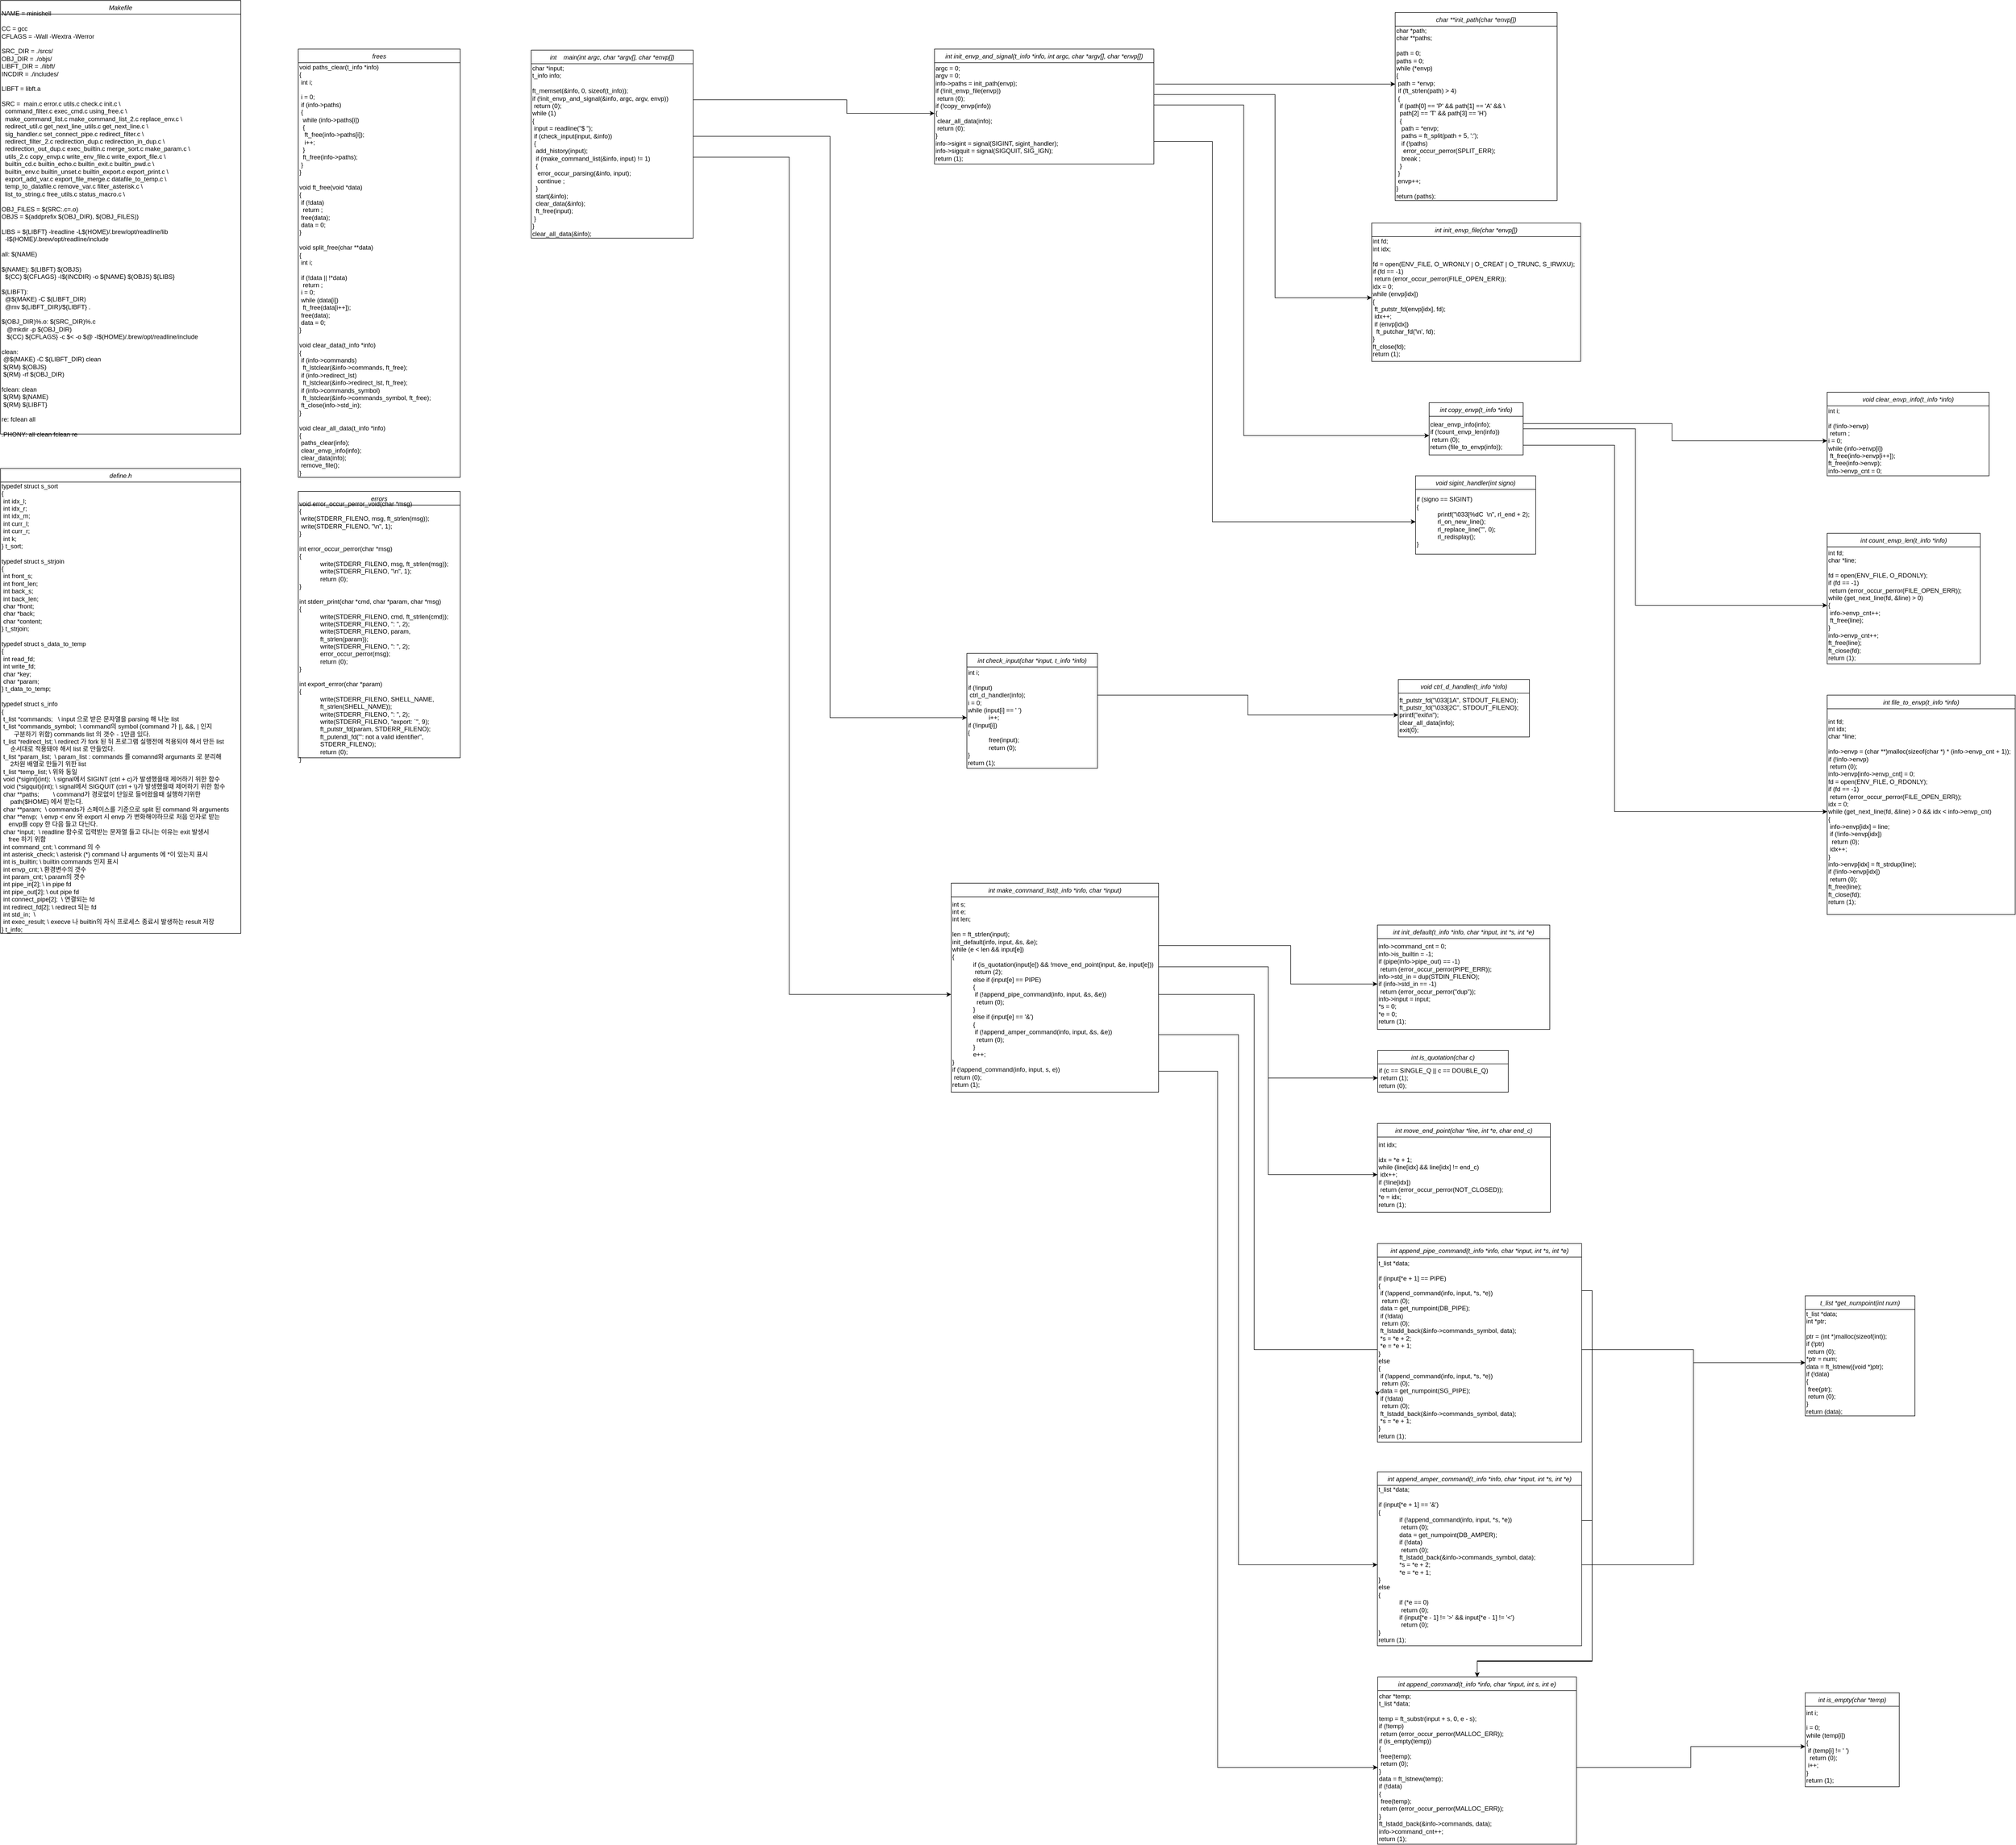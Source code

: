 <mxfile version="15.0.6" type="github">
  <diagram id="C5RBs43oDa-KdzZeNtuy" name="Page-1">
    <mxGraphModel dx="1318" dy="1228" grid="1" gridSize="10" guides="1" tooltips="1" connect="1" arrows="1" fold="1" page="1" pageScale="1" pageWidth="827" pageHeight="1169" math="0" shadow="0">
      <root>
        <mxCell id="WIyWlLk6GJQsqaUBKTNV-0" />
        <mxCell id="WIyWlLk6GJQsqaUBKTNV-1" parent="WIyWlLk6GJQsqaUBKTNV-0" />
        <mxCell id="zkfFHV4jXpPFQw0GAbJ--0" value="Makefile" style="swimlane;fontStyle=2;align=center;verticalAlign=top;childLayout=stackLayout;horizontal=1;startSize=26;horizontalStack=0;resizeParent=1;resizeLast=0;collapsible=1;marginBottom=0;rounded=0;shadow=0;strokeWidth=1;" parent="WIyWlLk6GJQsqaUBKTNV-1" vertex="1">
          <mxGeometry x="70" y="20" width="460" height="830" as="geometry">
            <mxRectangle x="230" y="140" width="160" height="26" as="alternateBounds" />
          </mxGeometry>
        </mxCell>
        <mxCell id="u2uQaywFyPR_KE_2P75B-1" value="&lt;div&gt;NAME&lt;span&gt;	&lt;/span&gt;= minishell&lt;/div&gt;&lt;div&gt;&lt;br&gt;&lt;/div&gt;&lt;div&gt;CC&lt;span&gt;		&lt;/span&gt;= gcc&lt;/div&gt;&lt;div&gt;CFLAGS&lt;span&gt;	&lt;/span&gt;= -Wall -Wextra -Werror&lt;/div&gt;&lt;div&gt;&lt;br&gt;&lt;/div&gt;&lt;div&gt;SRC_DIR&lt;span&gt;		&lt;/span&gt;= ./srcs/&lt;/div&gt;&lt;div&gt;OBJ_DIR&lt;span&gt;		&lt;/span&gt;= ./objs/&lt;/div&gt;&lt;div&gt;LIBFT_DIR&lt;span&gt;	&lt;/span&gt;= ./libft/&lt;/div&gt;&lt;div&gt;INCDIR&lt;span&gt;		&lt;/span&gt;= ./includes/&lt;/div&gt;&lt;div&gt;&lt;br&gt;&lt;/div&gt;&lt;div&gt;LIBFT = libft.a&lt;/div&gt;&lt;div&gt;&lt;br&gt;&lt;/div&gt;&lt;div&gt;SRC &lt;span&gt;	&lt;/span&gt;=&lt;span&gt;	&lt;span style=&quot;white-space: pre&quot;&gt;	&lt;/span&gt;&lt;/span&gt;main.c error.c utils.c check.c init.c \&lt;/div&gt;&lt;div&gt;&lt;span&gt;			&lt;/span&gt;&lt;span style=&quot;white-space: pre&quot;&gt;	&lt;span style=&quot;white-space: pre&quot;&gt;	&lt;/span&gt;&lt;/span&gt;command_filter.c exec_cmd.c using_free.c \&lt;/div&gt;&lt;div&gt;&lt;span&gt;			&lt;/span&gt;&lt;span style=&quot;white-space: pre&quot;&gt;	&lt;/span&gt;&lt;span style=&quot;white-space: pre&quot;&gt;	&lt;/span&gt;make_command_list.c make_command_list_2.c replace_env.c \&lt;/div&gt;&lt;div&gt;&lt;span&gt;			&lt;/span&gt;&lt;span style=&quot;white-space: pre&quot;&gt;	&lt;/span&gt;&lt;span style=&quot;white-space: pre&quot;&gt;	&lt;/span&gt;redirect_util.c get_next_line_utils.c get_next_line.c \&lt;/div&gt;&lt;div&gt;&lt;span&gt;			&lt;/span&gt;&lt;span style=&quot;white-space: pre&quot;&gt;	&lt;/span&gt;&lt;span style=&quot;white-space: pre&quot;&gt;	&lt;/span&gt;sig_handler.c set_connect_pipe.c redirect_filter.c \&lt;/div&gt;&lt;div&gt;&lt;span&gt;			&lt;/span&gt;&lt;span style=&quot;white-space: pre&quot;&gt;	&lt;/span&gt;&lt;span style=&quot;white-space: pre&quot;&gt;	&lt;/span&gt;redirect_filter_2.c redirection_dup.c redirection_in_dup.c \&lt;/div&gt;&lt;div&gt;&lt;span&gt;			&lt;/span&gt;&lt;span style=&quot;white-space: pre&quot;&gt;	&lt;/span&gt;&lt;span style=&quot;white-space: pre&quot;&gt;	&lt;/span&gt;redirection_out_dup.c exec_builtin.c merge_sort.c make_param.c \&lt;/div&gt;&lt;div&gt;&lt;span&gt;			&lt;/span&gt;&lt;span style=&quot;white-space: pre&quot;&gt;	&lt;/span&gt;&lt;span style=&quot;white-space: pre&quot;&gt;	&lt;/span&gt;utils_2.c copy_envp.c write_env_file.c write_export_file.c \&lt;/div&gt;&lt;div&gt;&lt;span&gt;			&lt;/span&gt;&lt;span style=&quot;white-space: pre&quot;&gt;	&lt;/span&gt;&lt;span style=&quot;white-space: pre&quot;&gt;	&lt;/span&gt;builtin_cd.c builtin_echo.c builtin_exit.c builtin_pwd.c \&lt;/div&gt;&lt;div&gt;&lt;span&gt;			&lt;/span&gt;&lt;span style=&quot;white-space: pre&quot;&gt;	&lt;/span&gt;&lt;span style=&quot;white-space: pre&quot;&gt;	&lt;/span&gt;builtin_env.c builtin_unset.c builtin_export.c export_print.c \&lt;/div&gt;&lt;div&gt;&lt;span&gt;			&lt;/span&gt;&lt;span style=&quot;white-space: pre&quot;&gt;	&lt;/span&gt;&lt;span style=&quot;white-space: pre&quot;&gt;	&lt;/span&gt;export_add_var.c export_file_merge.c datafile_to_temp.c \&lt;/div&gt;&lt;div&gt;&lt;span&gt;			&lt;/span&gt;&lt;span style=&quot;white-space: pre&quot;&gt;	&lt;/span&gt;&lt;span style=&quot;white-space: pre&quot;&gt;	&lt;/span&gt;temp_to_datafile.c remove_var.c filter_asterisk.c \&lt;/div&gt;&lt;div&gt;&lt;span&gt;			&lt;/span&gt;&lt;span style=&quot;white-space: pre&quot;&gt;	&lt;/span&gt;&lt;span style=&quot;white-space: pre&quot;&gt;	&lt;/span&gt;list_to_string.c free_utils.c status_macro.c \&lt;/div&gt;&lt;div&gt;&lt;br&gt;&lt;/div&gt;&lt;div&gt;OBJ_FILES = $(SRC:.c=.o)&lt;/div&gt;&lt;div&gt;OBJS&lt;span&gt;	&lt;/span&gt;= $(addprefix $(OBJ_DIR), $(OBJ_FILES))&lt;/div&gt;&lt;div&gt;&lt;br&gt;&lt;/div&gt;&lt;div&gt;LIBS&lt;span&gt;	&lt;/span&gt;= ${LIBFT} -lreadline -L$(HOME)/.brew/opt/readline/lib&lt;/div&gt;&lt;div&gt;&lt;span style=&quot;white-space: pre&quot;&gt;	&lt;/span&gt;&lt;span style=&quot;white-space: pre&quot;&gt;	&lt;/span&gt;-I$(HOME)/.brew/opt/readline/include&lt;/div&gt;&lt;div&gt;&lt;br&gt;&lt;/div&gt;&lt;div&gt;all:&lt;span&gt;		&lt;/span&gt;$(NAME)&lt;/div&gt;&lt;div&gt;&lt;br&gt;&lt;/div&gt;&lt;div&gt;$(NAME):&lt;span&gt;	&lt;/span&gt;$(LIBFT) $(OBJS)&lt;/div&gt;&lt;div&gt;&lt;span&gt;		&lt;/span&gt;&lt;span style=&quot;white-space: pre&quot;&gt;	&lt;/span&gt;&lt;span style=&quot;white-space: pre&quot;&gt;	&lt;/span&gt;$(CC) ${CFLAGS} -I$(INCDIR) -o ${NAME} $(OBJS) ${LIBS}&lt;/div&gt;&lt;div&gt;&lt;br&gt;&lt;/div&gt;&lt;div&gt;$(LIBFT):&lt;/div&gt;&lt;div&gt;&lt;span&gt;	&lt;/span&gt;&lt;span style=&quot;white-space: pre&quot;&gt;	&lt;/span&gt;&lt;span style=&quot;white-space: pre&quot;&gt;	&lt;/span&gt;@$(MAKE) -C $(LIBFT_DIR)&lt;/div&gt;&lt;div&gt;&lt;span&gt;	&lt;/span&gt;&lt;span style=&quot;white-space: pre&quot;&gt;	&lt;/span&gt;&lt;span style=&quot;white-space: pre&quot;&gt;	&lt;/span&gt;@mv $(LIBFT_DIR)/${LIBFT} .&lt;/div&gt;&lt;div&gt;&lt;br&gt;&lt;/div&gt;&lt;div&gt;$(OBJ_DIR)%.o: $(SRC_DIR)%.c&lt;/div&gt;&lt;div&gt;&lt;span&gt;	&lt;/span&gt;&lt;span style=&quot;white-space: pre&quot;&gt;	&lt;/span&gt;&lt;span style=&quot;white-space: pre&quot;&gt;	&lt;/span&gt;&lt;span style=&quot;white-space: pre&quot;&gt;	&lt;/span&gt;@mkdir -p $(OBJ_DIR)&lt;/div&gt;&lt;div&gt;&lt;span&gt;	&lt;/span&gt;&lt;span style=&quot;white-space: pre&quot;&gt;	&lt;/span&gt;&lt;span style=&quot;white-space: pre&quot;&gt;	&lt;/span&gt;&lt;span style=&quot;white-space: pre&quot;&gt;	&lt;/span&gt;$(CC) ${CFLAGS} -c $&amp;lt; -o $@ -I$(HOME)/.brew/opt/readline/include&lt;/div&gt;&lt;div&gt;&lt;br&gt;&lt;/div&gt;&lt;div&gt;clean:&lt;/div&gt;&lt;div&gt;&lt;span&gt;	&lt;/span&gt;&lt;span style=&quot;white-space: pre&quot;&gt;	&lt;/span&gt;@$(MAKE) -C $(LIBFT_DIR) clean&lt;/div&gt;&lt;div&gt;&lt;span&gt;	&lt;/span&gt;&lt;span style=&quot;white-space: pre&quot;&gt;	&lt;/span&gt;$(RM) $(OBJS)&lt;/div&gt;&lt;div&gt;&lt;span&gt;	&lt;/span&gt;&lt;span style=&quot;white-space: pre&quot;&gt;	&lt;/span&gt;$(RM) -rf $(OBJ_DIR)&lt;/div&gt;&lt;div&gt;&lt;br&gt;&lt;/div&gt;&lt;div&gt;fclean:&lt;span&gt;	&lt;/span&gt;clean&lt;/div&gt;&lt;div&gt;&lt;span&gt;		&lt;/span&gt;&lt;span style=&quot;white-space: pre&quot;&gt;	&lt;/span&gt;$(RM) $(NAME)&lt;/div&gt;&lt;div&gt;&lt;span&gt;		&lt;/span&gt;&lt;span style=&quot;white-space: pre&quot;&gt;	&lt;/span&gt;$(RM) ${LIBFT}&lt;/div&gt;&lt;div&gt;&lt;br&gt;&lt;/div&gt;&lt;div&gt;re: fclean all&lt;/div&gt;&lt;div&gt;&lt;br&gt;&lt;/div&gt;&lt;div&gt;.PHONY:&lt;span&gt;	&lt;/span&gt;all clean fclean re&lt;/div&gt;" style="text;html=1;strokeColor=none;fillColor=none;align=left;verticalAlign=middle;whiteSpace=wrap;rounded=0;" vertex="1" parent="zkfFHV4jXpPFQw0GAbJ--0">
          <mxGeometry y="26" width="460" height="804" as="geometry" />
        </mxCell>
        <mxCell id="u2uQaywFyPR_KE_2P75B-2" value="define.h" style="swimlane;fontStyle=2;align=center;verticalAlign=top;childLayout=stackLayout;horizontal=1;startSize=26;horizontalStack=0;resizeParent=1;resizeLast=0;collapsible=1;marginBottom=0;rounded=0;shadow=0;strokeWidth=1;" vertex="1" parent="WIyWlLk6GJQsqaUBKTNV-1">
          <mxGeometry x="70" y="916" width="460" height="890" as="geometry">
            <mxRectangle x="230" y="140" width="160" height="26" as="alternateBounds" />
          </mxGeometry>
        </mxCell>
        <mxCell id="u2uQaywFyPR_KE_2P75B-3" value="&lt;div&gt;typedef struct s_sort&lt;/div&gt;&lt;div&gt;{&lt;/div&gt;&lt;div&gt;&lt;span&gt;	&lt;/span&gt;&lt;span style=&quot;white-space: pre&quot;&gt;	&lt;/span&gt;int&lt;span&gt;		&lt;/span&gt;idx_l;&lt;/div&gt;&lt;div&gt;&lt;span&gt;	&lt;/span&gt;&lt;span style=&quot;white-space: pre&quot;&gt;	&lt;/span&gt;int&lt;span&gt;		&lt;/span&gt;idx_r;&lt;/div&gt;&lt;div&gt;&lt;span&gt;	&lt;/span&gt;&lt;span style=&quot;white-space: pre&quot;&gt;	&lt;/span&gt;int&lt;span&gt;		&lt;/span&gt;idx_m;&lt;/div&gt;&lt;div&gt;&lt;span&gt;	&lt;/span&gt;&lt;span style=&quot;white-space: pre&quot;&gt;	&lt;/span&gt;int&lt;span&gt;		&lt;/span&gt;curr_l;&lt;/div&gt;&lt;div&gt;&lt;span&gt;	&lt;/span&gt;&lt;span style=&quot;white-space: pre&quot;&gt;	&lt;/span&gt;int&lt;span&gt;		&lt;/span&gt;curr_r;&lt;/div&gt;&lt;div&gt;&lt;span&gt;	&lt;/span&gt;&lt;span style=&quot;white-space: pre&quot;&gt;	&lt;/span&gt;int&lt;span&gt;		&lt;/span&gt;k;&lt;/div&gt;&lt;div&gt;}&lt;span&gt;				&lt;/span&gt;t_sort;&lt;/div&gt;&lt;div&gt;&lt;br&gt;&lt;/div&gt;&lt;div&gt;typedef struct s_strjoin&lt;/div&gt;&lt;div&gt;{&lt;/div&gt;&lt;div&gt;&lt;span&gt;	&lt;/span&gt;&lt;span style=&quot;white-space: pre&quot;&gt;	&lt;/span&gt;int&lt;span&gt;		&lt;/span&gt;front_s;&lt;/div&gt;&lt;div&gt;&lt;span&gt;	&lt;/span&gt;&lt;span style=&quot;white-space: pre&quot;&gt;	&lt;/span&gt;int&lt;span&gt;		&lt;/span&gt;front_len;&lt;/div&gt;&lt;div&gt;&lt;span&gt;	&lt;/span&gt;&lt;span style=&quot;white-space: pre&quot;&gt;	&lt;/span&gt;int&lt;span&gt;		&lt;/span&gt;back_s;&lt;/div&gt;&lt;div&gt;&lt;span&gt;	&lt;/span&gt;&lt;span style=&quot;white-space: pre&quot;&gt;	&lt;/span&gt;int&lt;span&gt;		&lt;/span&gt;back_len;&lt;/div&gt;&lt;div&gt;&lt;span&gt;	&lt;/span&gt;&lt;span style=&quot;white-space: pre&quot;&gt;	&lt;/span&gt;char&lt;span&gt;	&lt;/span&gt;*front;&lt;/div&gt;&lt;div&gt;&lt;span&gt;	&lt;/span&gt;&lt;span style=&quot;white-space: pre&quot;&gt;	&lt;/span&gt;char&lt;span&gt;	&lt;/span&gt;*back;&lt;/div&gt;&lt;div&gt;&lt;span&gt;	&lt;/span&gt;&lt;span style=&quot;white-space: pre&quot;&gt;	&lt;/span&gt;char&lt;span&gt;	&lt;/span&gt;*content;&lt;/div&gt;&lt;div&gt;}&lt;span&gt;				&lt;/span&gt;t_strjoin;&lt;/div&gt;&lt;div&gt;&lt;br&gt;&lt;/div&gt;&lt;div&gt;typedef struct s_data_to_temp&lt;/div&gt;&lt;div&gt;{&lt;/div&gt;&lt;div&gt;&lt;span&gt;	&lt;/span&gt;&lt;span style=&quot;white-space: pre&quot;&gt;	&lt;/span&gt;int&lt;span&gt;		&lt;/span&gt;read_fd;&lt;/div&gt;&lt;div&gt;&lt;span&gt;	&lt;/span&gt;&lt;span style=&quot;white-space: pre&quot;&gt;	&lt;/span&gt;int&lt;span&gt;		&lt;/span&gt;write_fd;&lt;/div&gt;&lt;div&gt;&lt;span&gt;	&lt;/span&gt;&lt;span style=&quot;white-space: pre&quot;&gt;	&lt;/span&gt;char&lt;span&gt;	&lt;/span&gt;*key;&lt;/div&gt;&lt;div&gt;&lt;span&gt;	&lt;/span&gt;&lt;span style=&quot;white-space: pre&quot;&gt;	&lt;/span&gt;char&lt;span&gt;	&lt;/span&gt;*param;&lt;/div&gt;&lt;div&gt;}&lt;span&gt;				&lt;/span&gt;t_data_to_temp;&lt;/div&gt;&lt;div&gt;&lt;br&gt;&lt;/div&gt;&lt;div&gt;typedef struct s_info&lt;/div&gt;&lt;div&gt;{&lt;/div&gt;&lt;div&gt;&lt;span&gt;	&lt;/span&gt;&lt;span style=&quot;white-space: pre&quot;&gt;	&lt;/span&gt;t_list&lt;span&gt;	&lt;/span&gt;*commands;&amp;nbsp; &amp;nbsp;\\ input 으로 받은 문자열을 parsing 해 나눈 list&amp;nbsp;&lt;/div&gt;&lt;div&gt;&lt;span style=&quot;white-space: pre&quot;&gt;	&lt;/span&gt;&lt;span&gt;t_list&lt;/span&gt;&lt;span&gt;	&lt;/span&gt;&lt;span&gt;*commands_symbol;&amp;nbsp; \\ command의 symbol (command 가 ||, &amp;amp;&amp;amp;, | 인지&amp;nbsp;&lt;/span&gt;&lt;/div&gt;&lt;div&gt;&lt;span&gt;&lt;span style=&quot;white-space: pre&quot;&gt;	&lt;/span&gt;&lt;span style=&quot;white-space: pre&quot;&gt;	&lt;/span&gt;&lt;span style=&quot;white-space: pre&quot;&gt;	&lt;/span&gt;&lt;span style=&quot;white-space: pre&quot;&gt;	&lt;/span&gt;&lt;span style=&quot;white-space: pre&quot;&gt;	&lt;/span&gt;&lt;span style=&quot;white-space: pre&quot;&gt;	&lt;/span&gt;&lt;span style=&quot;white-space: pre&quot;&gt;	&lt;/span&gt;구분하기 위함)&amp;nbsp;&lt;/span&gt;&lt;span&gt;commands list 의 갯수 - 1만큼 있다.&lt;/span&gt;&lt;/div&gt;&lt;div&gt;&lt;span&gt;	&lt;/span&gt;&lt;span style=&quot;white-space: pre&quot;&gt;	&lt;/span&gt;t_list&lt;span&gt;	&lt;/span&gt;*redirect_lst; \\ redirect 가 fork 된 뒤 프로그램 실행전에 적용되야 해서 만든 list&lt;/div&gt;&lt;div&gt;&lt;span style=&quot;white-space: pre&quot;&gt;	&lt;/span&gt;&lt;span style=&quot;white-space: pre&quot;&gt;	&lt;/span&gt;&lt;span style=&quot;white-space: pre&quot;&gt;	&lt;/span&gt;&lt;span style=&quot;white-space: pre&quot;&gt;	&lt;/span&gt;&lt;span style=&quot;white-space: pre&quot;&gt;	&lt;/span&gt;순서대로 적용돼야 해서 list 로 만들었다.&lt;br&gt;&lt;/div&gt;&lt;div&gt;&lt;span&gt;	&lt;/span&gt;&lt;span style=&quot;white-space: pre&quot;&gt;	&lt;/span&gt;t_list&lt;span&gt;	&lt;/span&gt;*param_list;&amp;nbsp; \\ param_list : commands 를 comannd와 argumants 로 분리해&lt;/div&gt;&lt;div&gt;&lt;span style=&quot;white-space: pre&quot;&gt;	&lt;/span&gt;&lt;span style=&quot;white-space: pre&quot;&gt;	&lt;/span&gt;&lt;span style=&quot;white-space: pre&quot;&gt;	&lt;/span&gt;&lt;span style=&quot;white-space: pre&quot;&gt;	&lt;/span&gt;&lt;span style=&quot;white-space: pre&quot;&gt;	&lt;/span&gt;2차원 배열로 만들기 위한 list&lt;br&gt;&lt;/div&gt;&lt;div&gt;&lt;span&gt;	&lt;/span&gt;&lt;span style=&quot;white-space: pre&quot;&gt;	&lt;/span&gt;t_list&lt;span&gt;	&lt;/span&gt;*temp_list; \\ 위와 동일&lt;/div&gt;&lt;div&gt;&lt;span&gt;	&lt;/span&gt;&lt;span style=&quot;white-space: pre&quot;&gt;	&lt;/span&gt;void&lt;span&gt;	&lt;/span&gt;(*sigint)(int);&amp;nbsp; \\ signal에서 SIGINT (ctrl + c)가 발생했을때 제어하기 위한 함수&lt;/div&gt;&lt;div&gt;&lt;span&gt;	&lt;/span&gt;&lt;span style=&quot;white-space: pre&quot;&gt;	&lt;/span&gt;void&lt;span&gt;	&lt;/span&gt;(*sigquit)(int); \\ signal에서 SIGQUIT (ctrl + \)가 발생했을때 제어하기 위한 함수&lt;/div&gt;&lt;div&gt;&lt;span&gt;	&lt;/span&gt;&lt;span style=&quot;white-space: pre&quot;&gt;	&lt;/span&gt;char&lt;span&gt;	&lt;/span&gt;**paths;&amp;nbsp; &amp;nbsp; &amp;nbsp; &amp;nbsp; \\ command가 경로없이 단일로 들어왔을때 실행하기위한 &lt;span style=&quot;white-space: pre&quot;&gt;	&lt;/span&gt;&lt;span style=&quot;white-space: pre&quot;&gt;	&lt;/span&gt;&lt;span style=&quot;white-space: pre&quot;&gt;	&lt;/span&gt;&lt;span style=&quot;white-space: pre&quot;&gt;	&lt;/span&gt;&lt;span style=&quot;white-space: pre&quot;&gt;	&lt;/span&gt;path($HOME) 에서 받는다.&lt;/div&gt;&lt;div&gt;&lt;span&gt;	&lt;/span&gt;&lt;span style=&quot;white-space: pre&quot;&gt;	&lt;/span&gt;char&lt;span&gt;	&lt;/span&gt;**param;&amp;nbsp; \\ commands가 스페이스를 기준으로 split 된 command 와 arguments&lt;/div&gt;&lt;div&gt;&lt;span&gt;	&lt;/span&gt;&lt;span style=&quot;white-space: pre&quot;&gt;	&lt;/span&gt;char&lt;span&gt;	&lt;/span&gt;**envp;&amp;nbsp; \\ envp &amp;lt; env 와 export 시 envp 가 변화해야하므로 처음 인자로 받는 &lt;span style=&quot;white-space: pre&quot;&gt;	&lt;/span&gt;&lt;span style=&quot;white-space: pre&quot;&gt;	&lt;/span&gt;&lt;span style=&quot;white-space: pre&quot;&gt;	&lt;/span&gt;&lt;span style=&quot;white-space: pre&quot;&gt;	&lt;/span&gt;envp를 copy 한 다음 들고 다닌다.&lt;/div&gt;&lt;div&gt;&lt;span&gt;	&lt;/span&gt;&lt;span style=&quot;white-space: pre&quot;&gt;	&lt;/span&gt;char&lt;span&gt;	&lt;/span&gt;*input;&amp;nbsp; \\ readline 함수로 입력받는 문자열 들고 다니는 이유는 exit 발생시&lt;/div&gt;&lt;div&gt;&lt;span style=&quot;white-space: pre&quot;&gt;	&lt;/span&gt;&lt;span style=&quot;white-space: pre&quot;&gt;	&lt;/span&gt;&lt;span style=&quot;white-space: pre&quot;&gt;	&lt;/span&gt;&lt;span style=&quot;white-space: pre&quot;&gt;	&lt;/span&gt;free&amp;nbsp;&lt;span&gt;하기 위함&lt;/span&gt;&lt;/div&gt;&lt;div&gt;&lt;span&gt;	&lt;/span&gt;&lt;span style=&quot;white-space: pre&quot;&gt;	&lt;/span&gt;int&lt;span&gt;		&lt;/span&gt;command_cnt; \\ command 의 수&lt;/div&gt;&lt;div&gt;&lt;span&gt;	&lt;/span&gt;&lt;span style=&quot;white-space: pre&quot;&gt;	&lt;/span&gt;int&lt;span&gt;		&lt;/span&gt;asterisk_check;&lt;span style=&quot;white-space: pre&quot;&gt;	&lt;/span&gt;\\ asterisk (*) command 나 arguments 에 *이 있는지 표시&lt;/div&gt;&lt;div&gt;&lt;span&gt;	&lt;/span&gt;&lt;span style=&quot;white-space: pre&quot;&gt;	&lt;/span&gt;int&lt;span&gt;		&lt;/span&gt;is_builtin; \\ builtin commands 인지 표시&lt;/div&gt;&lt;div&gt;&lt;span&gt;	&lt;/span&gt;&lt;span style=&quot;white-space: pre&quot;&gt;	&lt;/span&gt;int&lt;span&gt;		&lt;/span&gt;envp_cnt; \\ 환경변수의 갯수&lt;/div&gt;&lt;div&gt;&lt;span&gt;	&lt;/span&gt;&lt;span style=&quot;white-space: pre&quot;&gt;	&lt;/span&gt;int&lt;span&gt;		&lt;/span&gt;param_cnt; \\ param의 갯수&lt;/div&gt;&lt;div&gt;&lt;span&gt;	&lt;/span&gt;&lt;span style=&quot;white-space: pre&quot;&gt;	&lt;/span&gt;int&lt;span&gt;		&lt;/span&gt;pipe_in[2]; \\ in pipe fd&lt;/div&gt;&lt;div&gt;&lt;span&gt;	&lt;/span&gt;&lt;span style=&quot;white-space: pre&quot;&gt;	&lt;/span&gt;int&lt;span&gt;		&lt;/span&gt;pipe_out[2]; \\ out pipe fd&lt;/div&gt;&lt;div&gt;&lt;span&gt;	&lt;/span&gt;&lt;span style=&quot;white-space: pre&quot;&gt;	&lt;/span&gt;int&lt;span&gt;		&lt;/span&gt;connect_pipe[2];&amp;nbsp; \\ 연결되는 fd&lt;/div&gt;&lt;div&gt;&lt;span&gt;	&lt;/span&gt;&lt;span style=&quot;white-space: pre&quot;&gt;	&lt;/span&gt;int&lt;span&gt;		&lt;/span&gt;redirect_fd[2]; \\ redirect 되는 fd&lt;/div&gt;&lt;div&gt;&lt;span&gt;	&lt;/span&gt;&lt;span style=&quot;white-space: pre&quot;&gt;	&lt;/span&gt;int&lt;span&gt;		&lt;/span&gt;std_in;&amp;nbsp; \\&lt;/div&gt;&lt;div&gt;&lt;span&gt;	&lt;/span&gt;&lt;span style=&quot;white-space: pre&quot;&gt;	&lt;/span&gt;int&lt;span&gt;		&lt;/span&gt;exec_result; \\ execve 나 builtin의 자식 프로세스 종료시 발생하는 result 저장&lt;/div&gt;&lt;div&gt;}&lt;span&gt;				&lt;/span&gt;t_info;&lt;/div&gt;" style="text;html=1;strokeColor=none;fillColor=none;align=left;verticalAlign=middle;whiteSpace=wrap;rounded=0;" vertex="1" parent="u2uQaywFyPR_KE_2P75B-2">
          <mxGeometry y="26" width="460" height="864" as="geometry" />
        </mxCell>
        <mxCell id="u2uQaywFyPR_KE_2P75B-4" value="int    main(int argc, char *argv[], char *envp[])" style="swimlane;fontStyle=2;align=center;verticalAlign=top;childLayout=stackLayout;horizontal=1;startSize=26;horizontalStack=0;resizeParent=1;resizeLast=0;collapsible=1;marginBottom=0;rounded=0;shadow=0;strokeWidth=1;" vertex="1" parent="WIyWlLk6GJQsqaUBKTNV-1">
          <mxGeometry x="1086" y="115" width="310" height="360" as="geometry">
            <mxRectangle x="230" y="140" width="160" height="26" as="alternateBounds" />
          </mxGeometry>
        </mxCell>
        <mxCell id="u2uQaywFyPR_KE_2P75B-5" value="&lt;div&gt;char&lt;span&gt;	&lt;/span&gt;*input;&lt;/div&gt;&lt;div&gt;&lt;span&gt;	&lt;/span&gt;t_info&lt;span&gt;	&lt;/span&gt;info;&lt;/div&gt;&lt;div&gt;&lt;br&gt;&lt;/div&gt;&lt;div&gt;&lt;span&gt;	&lt;/span&gt;ft_memset(&amp;amp;info, 0, sizeof(t_info));&lt;/div&gt;&lt;div&gt;&lt;span&gt;	&lt;/span&gt;if (!init_envp_and_signal(&amp;amp;info, argc, argv, envp))&lt;/div&gt;&lt;div&gt;&lt;span&gt;		&lt;/span&gt;&lt;span style=&quot;white-space: pre&quot;&gt;	&lt;/span&gt;return (0);&lt;/div&gt;&lt;div&gt;&lt;span&gt;	&lt;/span&gt;while (1)&lt;/div&gt;&lt;div&gt;&lt;span&gt;	&lt;/span&gt;{&lt;/div&gt;&lt;div&gt;&lt;span&gt;		&lt;/span&gt;&lt;span style=&quot;white-space: pre&quot;&gt;	&lt;/span&gt;input = readline(&quot;$ &quot;);&lt;/div&gt;&lt;div&gt;&lt;span&gt;		&lt;/span&gt;&lt;span style=&quot;white-space: pre&quot;&gt;	&lt;/span&gt;if (check_input(input, &amp;amp;info))&lt;/div&gt;&lt;div&gt;&lt;span&gt;		&lt;/span&gt;&lt;span style=&quot;white-space: pre&quot;&gt;	&lt;/span&gt;{&lt;/div&gt;&lt;div&gt;&lt;span&gt;			&lt;/span&gt;&lt;span style=&quot;white-space: pre&quot;&gt;	&lt;/span&gt;&lt;span style=&quot;white-space: pre&quot;&gt;	&lt;/span&gt;add_history(input);&lt;/div&gt;&lt;div&gt;&lt;span&gt;			&lt;/span&gt;&lt;span style=&quot;white-space: pre&quot;&gt;	&lt;span style=&quot;white-space: pre&quot;&gt;	&lt;/span&gt;&lt;/span&gt;if (make_command_list(&amp;amp;info, input) != 1)&lt;/div&gt;&lt;div&gt;&lt;span&gt;			&lt;/span&gt;&lt;span style=&quot;white-space: pre&quot;&gt;	&lt;/span&gt;&lt;span style=&quot;white-space: pre&quot;&gt;	&lt;/span&gt;{&lt;/div&gt;&lt;div&gt;&lt;span&gt;				&lt;/span&gt;&lt;span style=&quot;white-space: pre&quot;&gt;	&lt;/span&gt;&lt;span style=&quot;white-space: pre&quot;&gt;	&lt;/span&gt;&lt;span style=&quot;white-space: pre&quot;&gt;	&lt;/span&gt;error_occur_parsing(&amp;amp;info, input);&lt;/div&gt;&lt;div&gt;&lt;span&gt;				&lt;/span&gt;&lt;span style=&quot;white-space: pre&quot;&gt;	&lt;/span&gt;&lt;span style=&quot;white-space: pre&quot;&gt;	&lt;/span&gt;&lt;span style=&quot;white-space: pre&quot;&gt;	&lt;/span&gt;continue ;&lt;/div&gt;&lt;div&gt;&lt;span&gt;			&lt;/span&gt;&lt;span style=&quot;white-space: pre&quot;&gt;	&lt;/span&gt;&lt;span style=&quot;white-space: pre&quot;&gt;	&lt;/span&gt;}&lt;/div&gt;&lt;div&gt;&lt;span&gt;			&lt;/span&gt;&lt;span style=&quot;white-space: pre&quot;&gt;	&lt;/span&gt;&lt;span style=&quot;white-space: pre&quot;&gt;	&lt;/span&gt;start(&amp;amp;info);&lt;/div&gt;&lt;div&gt;&lt;span&gt;			&lt;/span&gt;&lt;span style=&quot;white-space: pre&quot;&gt;	&lt;/span&gt;&lt;span style=&quot;white-space: pre&quot;&gt;	&lt;/span&gt;clear_data(&amp;amp;info);&lt;/div&gt;&lt;div&gt;&lt;span&gt;			&lt;/span&gt;&lt;span style=&quot;white-space: pre&quot;&gt;	&lt;/span&gt;&lt;span style=&quot;white-space: pre&quot;&gt;	&lt;/span&gt;ft_free(input);&lt;/div&gt;&lt;div&gt;&lt;span&gt;		&lt;/span&gt;&lt;span style=&quot;white-space: pre&quot;&gt;	&lt;/span&gt;}&lt;/div&gt;&lt;div&gt;&lt;span&gt;	&lt;/span&gt;}&lt;/div&gt;&lt;div&gt;&lt;span&gt;	&lt;/span&gt;clear_all_data(&amp;amp;info);&lt;/div&gt;" style="text;html=1;strokeColor=none;fillColor=none;align=left;verticalAlign=middle;whiteSpace=wrap;rounded=0;" vertex="1" parent="u2uQaywFyPR_KE_2P75B-4">
          <mxGeometry y="26" width="310" height="334" as="geometry" />
        </mxCell>
        <mxCell id="u2uQaywFyPR_KE_2P75B-6" value="int	init_envp_and_signal(t_info *info, int argc, char *argv[], char *envp[])" style="swimlane;fontStyle=2;align=center;verticalAlign=top;childLayout=stackLayout;horizontal=1;startSize=26;horizontalStack=0;resizeParent=1;resizeLast=0;collapsible=1;marginBottom=0;rounded=0;shadow=0;strokeWidth=1;" vertex="1" parent="WIyWlLk6GJQsqaUBKTNV-1">
          <mxGeometry x="1858" y="113" width="420" height="220" as="geometry">
            <mxRectangle x="230" y="140" width="160" height="26" as="alternateBounds" />
          </mxGeometry>
        </mxCell>
        <mxCell id="u2uQaywFyPR_KE_2P75B-7" value="&lt;div&gt;argc = 0;&lt;/div&gt;&lt;div&gt;&lt;span&gt;	&lt;/span&gt;argv = 0;&lt;/div&gt;&lt;div&gt;&lt;span&gt;	&lt;/span&gt;info-&amp;gt;paths = init_path(envp);&lt;/div&gt;&lt;div&gt;&lt;span&gt;	&lt;/span&gt;if (!init_envp_file(envp))&lt;/div&gt;&lt;div&gt;&lt;span&gt;		&lt;/span&gt;&lt;span style=&quot;white-space: pre&quot;&gt;	&lt;/span&gt;return (0);&lt;/div&gt;&lt;div&gt;&lt;span&gt;	&lt;/span&gt;if (!copy_envp(info))&lt;/div&gt;&lt;div&gt;&lt;span&gt;	&lt;/span&gt;{&lt;/div&gt;&lt;div&gt;&lt;span&gt;		&lt;/span&gt;&lt;span style=&quot;white-space: pre&quot;&gt;	&lt;/span&gt;clear_all_data(info);&lt;/div&gt;&lt;div&gt;&lt;span&gt;		&lt;/span&gt;&lt;span style=&quot;white-space: pre&quot;&gt;	&lt;/span&gt;return (0);&lt;/div&gt;&lt;div&gt;&lt;span&gt;	&lt;/span&gt;}&lt;/div&gt;&lt;div&gt;&lt;span&gt;	&lt;/span&gt;info-&amp;gt;sigint = signal(SIGINT, sigint_handler);&lt;/div&gt;&lt;div&gt;&lt;span&gt;	&lt;/span&gt;info-&amp;gt;sigquit = signal(SIGQUIT, SIG_IGN);&lt;/div&gt;&lt;div&gt;&lt;span&gt;	&lt;/span&gt;return (1);&lt;/div&gt;" style="text;html=1;strokeColor=none;fillColor=none;align=left;verticalAlign=middle;whiteSpace=wrap;rounded=0;" vertex="1" parent="u2uQaywFyPR_KE_2P75B-6">
          <mxGeometry y="26" width="420" height="194" as="geometry" />
        </mxCell>
        <mxCell id="u2uQaywFyPR_KE_2P75B-8" value="char	**init_path(char *envp[])" style="swimlane;fontStyle=2;align=center;verticalAlign=top;childLayout=stackLayout;horizontal=1;startSize=26;horizontalStack=0;resizeParent=1;resizeLast=0;collapsible=1;marginBottom=0;rounded=0;shadow=0;strokeWidth=1;" vertex="1" parent="WIyWlLk6GJQsqaUBKTNV-1">
          <mxGeometry x="2740" y="43" width="310" height="360" as="geometry">
            <mxRectangle x="230" y="140" width="160" height="26" as="alternateBounds" />
          </mxGeometry>
        </mxCell>
        <mxCell id="u2uQaywFyPR_KE_2P75B-9" value="&lt;div&gt;char&lt;span&gt;	&lt;/span&gt;*path;&lt;/div&gt;&lt;div&gt;&lt;span&gt;	&lt;/span&gt;char&lt;span&gt;	&lt;/span&gt;**paths;&lt;/div&gt;&lt;div&gt;&lt;br&gt;&lt;/div&gt;&lt;div&gt;&lt;span&gt;	&lt;/span&gt;path = 0;&lt;/div&gt;&lt;div&gt;&lt;span&gt;	&lt;/span&gt;paths = 0;&lt;/div&gt;&lt;div&gt;&lt;span&gt;	&lt;/span&gt;while (*envp)&lt;/div&gt;&lt;div&gt;&lt;span&gt;	&lt;/span&gt;{&lt;/div&gt;&lt;div&gt;&lt;span&gt;		&lt;/span&gt;&lt;span style=&quot;white-space: pre&quot;&gt;	&lt;/span&gt;path = *envp;&lt;/div&gt;&lt;div&gt;&lt;span&gt;		&lt;/span&gt;&lt;span style=&quot;white-space: pre&quot;&gt;	&lt;/span&gt;if (ft_strlen(path) &amp;gt; 4)&lt;/div&gt;&lt;div&gt;&lt;span&gt;		&lt;/span&gt;&lt;span style=&quot;white-space: pre&quot;&gt;	&lt;/span&gt;{&lt;/div&gt;&lt;div&gt;&lt;span&gt;			&lt;/span&gt;&lt;span style=&quot;white-space: pre&quot;&gt;	&lt;/span&gt;&lt;span style=&quot;white-space: pre&quot;&gt;	&lt;/span&gt;if (path[0] == &#39;P&#39; &amp;amp;&amp;amp; path[1] == &#39;A&#39; &amp;amp;&amp;amp; \&lt;/div&gt;&lt;div&gt;&lt;span&gt;					&lt;/span&gt;&lt;span style=&quot;white-space: pre&quot;&gt;	&lt;/span&gt;&lt;span style=&quot;white-space: pre&quot;&gt;	&lt;/span&gt;path[2] == &#39;T&#39; &amp;amp;&amp;amp; path[3] == &#39;H&#39;)&lt;/div&gt;&lt;div&gt;&lt;span&gt;			&lt;/span&gt;&lt;span style=&quot;white-space: pre&quot;&gt;	&lt;/span&gt;&lt;span style=&quot;white-space: pre&quot;&gt;	&lt;/span&gt;{&lt;/div&gt;&lt;div&gt;&lt;span&gt;				&lt;/span&gt;&lt;span style=&quot;white-space: pre&quot;&gt;	&lt;/span&gt;&lt;span style=&quot;white-space: pre&quot;&gt;	&lt;/span&gt;&lt;span style=&quot;white-space: pre&quot;&gt;	&lt;/span&gt;path = *envp;&lt;/div&gt;&lt;div&gt;&lt;span&gt;				&lt;/span&gt;&lt;span style=&quot;white-space: pre&quot;&gt;	&lt;/span&gt;&lt;span style=&quot;white-space: pre&quot;&gt;	&lt;/span&gt;&lt;span style=&quot;white-space: pre&quot;&gt;	&lt;/span&gt;paths = ft_split(path + 5, &#39;:&#39;);&lt;/div&gt;&lt;div&gt;&lt;span&gt;				&lt;/span&gt;&lt;span style=&quot;white-space: pre&quot;&gt;	&lt;/span&gt;&lt;span style=&quot;white-space: pre&quot;&gt;	&lt;/span&gt;&lt;span style=&quot;white-space: pre&quot;&gt;	&lt;/span&gt;if (!paths)&lt;/div&gt;&lt;div&gt;&lt;span&gt;					&lt;/span&gt;&lt;span style=&quot;white-space: pre&quot;&gt;	&lt;/span&gt;&lt;span style=&quot;white-space: pre&quot;&gt;	&lt;/span&gt;&lt;span style=&quot;white-space: pre&quot;&gt;	&lt;/span&gt;&lt;span style=&quot;white-space: pre&quot;&gt;	&lt;/span&gt;error_occur_perror(SPLIT_ERR);&lt;/div&gt;&lt;div&gt;&lt;span&gt;				&lt;/span&gt;&lt;span style=&quot;white-space: pre&quot;&gt;	&lt;/span&gt;&lt;span style=&quot;white-space: pre&quot;&gt;	&lt;/span&gt;&lt;span style=&quot;white-space: pre&quot;&gt;	&lt;/span&gt;break ;&lt;/div&gt;&lt;div&gt;&lt;span&gt;			&lt;/span&gt;&lt;span style=&quot;white-space: pre&quot;&gt;	&lt;/span&gt;&lt;span style=&quot;white-space: pre&quot;&gt;	&lt;/span&gt;}&lt;/div&gt;&lt;div&gt;&lt;span&gt;		&lt;/span&gt;&lt;span style=&quot;white-space: pre&quot;&gt;	&lt;/span&gt;}&lt;/div&gt;&lt;div&gt;&lt;span&gt;		&lt;/span&gt;&lt;span style=&quot;white-space: pre&quot;&gt;	&lt;/span&gt;envp++;&lt;/div&gt;&lt;div&gt;&lt;span&gt;	&lt;/span&gt;}&lt;/div&gt;&lt;div&gt;&lt;span&gt;	&lt;/span&gt;return (paths);&lt;/div&gt;" style="text;html=1;strokeColor=none;fillColor=none;align=left;verticalAlign=middle;whiteSpace=wrap;rounded=0;" vertex="1" parent="u2uQaywFyPR_KE_2P75B-8">
          <mxGeometry y="26" width="310" height="334" as="geometry" />
        </mxCell>
        <mxCell id="u2uQaywFyPR_KE_2P75B-10" value="int	init_envp_file(char *envp[])" style="swimlane;fontStyle=2;align=center;verticalAlign=top;childLayout=stackLayout;horizontal=1;startSize=26;horizontalStack=0;resizeParent=1;resizeLast=0;collapsible=1;marginBottom=0;rounded=0;shadow=0;strokeWidth=1;" vertex="1" parent="WIyWlLk6GJQsqaUBKTNV-1">
          <mxGeometry x="2695" y="446" width="400" height="265" as="geometry">
            <mxRectangle x="230" y="140" width="160" height="26" as="alternateBounds" />
          </mxGeometry>
        </mxCell>
        <mxCell id="u2uQaywFyPR_KE_2P75B-11" value="&lt;div&gt;int&lt;span&gt;	&lt;/span&gt;fd;&lt;/div&gt;&lt;div&gt;&lt;span&gt;	&lt;/span&gt;int&lt;span&gt;	&lt;/span&gt;idx;&lt;/div&gt;&lt;div&gt;&lt;br&gt;&lt;/div&gt;&lt;div&gt;&lt;span&gt;	&lt;/span&gt;fd = open(ENV_FILE, O_WRONLY | O_CREAT | O_TRUNC, S_IRWXU);&lt;/div&gt;&lt;div&gt;&lt;span&gt;	&lt;/span&gt;if (fd == -1)&lt;/div&gt;&lt;div&gt;&lt;span&gt;		&lt;/span&gt;&lt;span style=&quot;white-space: pre&quot;&gt;	&lt;/span&gt;return (error_occur_perror(FILE_OPEN_ERR));&lt;/div&gt;&lt;div&gt;&lt;span&gt;	&lt;/span&gt;idx = 0;&lt;/div&gt;&lt;div&gt;&lt;span&gt;	&lt;/span&gt;while (envp[idx])&lt;/div&gt;&lt;div&gt;&lt;span&gt;	&lt;/span&gt;{&lt;/div&gt;&lt;div&gt;&lt;span&gt;		&lt;/span&gt;&lt;span style=&quot;white-space: pre&quot;&gt;	&lt;/span&gt;ft_putstr_fd(envp[idx], fd);&lt;/div&gt;&lt;div&gt;&lt;span&gt;		&lt;/span&gt;&lt;span style=&quot;white-space: pre&quot;&gt;	&lt;/span&gt;idx++;&lt;/div&gt;&lt;div&gt;&lt;span&gt;		&lt;/span&gt;&lt;span style=&quot;white-space: pre&quot;&gt;	&lt;/span&gt;if (envp[idx])&lt;/div&gt;&lt;div&gt;&lt;span&gt;			&lt;/span&gt;&lt;span style=&quot;white-space: pre&quot;&gt;	&lt;span style=&quot;white-space: pre&quot;&gt;	&lt;/span&gt;&lt;/span&gt;ft_putchar_fd(&#39;\n&#39;, fd);&lt;/div&gt;&lt;div&gt;&lt;span&gt;	&lt;/span&gt;}&lt;/div&gt;&lt;div&gt;&lt;span&gt;	&lt;/span&gt;ft_close(fd);&lt;/div&gt;&lt;div&gt;&lt;span&gt;	&lt;/span&gt;return (1);&lt;/div&gt;" style="text;html=1;strokeColor=none;fillColor=none;align=left;verticalAlign=middle;whiteSpace=wrap;rounded=0;" vertex="1" parent="u2uQaywFyPR_KE_2P75B-10">
          <mxGeometry y="26" width="400" height="234" as="geometry" />
        </mxCell>
        <mxCell id="u2uQaywFyPR_KE_2P75B-12" value="int	copy_envp(t_info *info)" style="swimlane;fontStyle=2;align=center;verticalAlign=top;childLayout=stackLayout;horizontal=1;startSize=26;horizontalStack=0;resizeParent=1;resizeLast=0;collapsible=1;marginBottom=0;rounded=0;shadow=0;strokeWidth=1;" vertex="1" parent="WIyWlLk6GJQsqaUBKTNV-1">
          <mxGeometry x="2805" y="790" width="180" height="100" as="geometry">
            <mxRectangle x="230" y="140" width="160" height="26" as="alternateBounds" />
          </mxGeometry>
        </mxCell>
        <mxCell id="u2uQaywFyPR_KE_2P75B-13" value="&lt;div&gt;clear_envp_info(info);&lt;/div&gt;&lt;div&gt;&lt;span&gt;	&lt;/span&gt;if (!count_envp_len(info))&lt;/div&gt;&lt;div&gt;&lt;span&gt;		&lt;/span&gt;&lt;span style=&quot;white-space: pre&quot;&gt;	&lt;/span&gt;return (0);&lt;/div&gt;&lt;div&gt;&lt;span&gt;	&lt;/span&gt;return (file_to_envp(info));&lt;/div&gt;" style="text;html=1;strokeColor=none;fillColor=none;align=left;verticalAlign=middle;whiteSpace=wrap;rounded=0;" vertex="1" parent="u2uQaywFyPR_KE_2P75B-12">
          <mxGeometry y="26" width="180" height="74" as="geometry" />
        </mxCell>
        <mxCell id="u2uQaywFyPR_KE_2P75B-14" value="void	clear_envp_info(t_info *info)" style="swimlane;fontStyle=2;align=center;verticalAlign=top;childLayout=stackLayout;horizontal=1;startSize=26;horizontalStack=0;resizeParent=1;resizeLast=0;collapsible=1;marginBottom=0;rounded=0;shadow=0;strokeWidth=1;" vertex="1" parent="WIyWlLk6GJQsqaUBKTNV-1">
          <mxGeometry x="3567" y="770" width="310" height="160" as="geometry">
            <mxRectangle x="230" y="140" width="160" height="26" as="alternateBounds" />
          </mxGeometry>
        </mxCell>
        <mxCell id="u2uQaywFyPR_KE_2P75B-15" value="&lt;div&gt;int&lt;span&gt;	&lt;/span&gt;i;&lt;/div&gt;&lt;div&gt;&lt;br&gt;&lt;/div&gt;&lt;div&gt;&lt;span&gt;	&lt;/span&gt;if (!info-&amp;gt;envp)&lt;/div&gt;&lt;div&gt;&lt;span&gt;		&lt;/span&gt;&lt;span style=&quot;white-space: pre&quot;&gt;	&lt;/span&gt;return ;&lt;/div&gt;&lt;div&gt;&lt;span&gt;	&lt;/span&gt;i = 0;&lt;/div&gt;&lt;div&gt;&lt;span&gt;	&lt;/span&gt;while (info-&amp;gt;envp[i])&lt;/div&gt;&lt;div&gt;&lt;span&gt;		&lt;/span&gt;&lt;span style=&quot;white-space: pre&quot;&gt;	&lt;/span&gt;ft_free(info-&amp;gt;envp[i++]);&lt;/div&gt;&lt;div&gt;&lt;span&gt;	&lt;/span&gt;ft_free(info-&amp;gt;envp);&lt;/div&gt;&lt;div&gt;&lt;span&gt;	&lt;/span&gt;info-&amp;gt;envp_cnt = 0;&lt;/div&gt;" style="text;html=1;strokeColor=none;fillColor=none;align=left;verticalAlign=middle;whiteSpace=wrap;rounded=0;" vertex="1" parent="u2uQaywFyPR_KE_2P75B-14">
          <mxGeometry y="26" width="310" height="134" as="geometry" />
        </mxCell>
        <mxCell id="u2uQaywFyPR_KE_2P75B-18" value="int	count_envp_len(t_info *info)" style="swimlane;fontStyle=2;align=center;verticalAlign=top;childLayout=stackLayout;horizontal=1;startSize=26;horizontalStack=0;resizeParent=1;resizeLast=0;collapsible=1;marginBottom=0;rounded=0;shadow=0;strokeWidth=1;" vertex="1" parent="WIyWlLk6GJQsqaUBKTNV-1">
          <mxGeometry x="3567" y="1040" width="293" height="250" as="geometry">
            <mxRectangle x="230" y="140" width="160" height="26" as="alternateBounds" />
          </mxGeometry>
        </mxCell>
        <mxCell id="u2uQaywFyPR_KE_2P75B-19" value="&lt;div&gt;int&lt;span&gt;		&lt;/span&gt;fd;&lt;/div&gt;&lt;div&gt;&lt;span&gt;	&lt;/span&gt;char&lt;span&gt;	&lt;/span&gt;*line;&lt;/div&gt;&lt;div&gt;&lt;br&gt;&lt;/div&gt;&lt;div&gt;&lt;span&gt;	&lt;/span&gt;fd = open(ENV_FILE, O_RDONLY);&lt;/div&gt;&lt;div&gt;&lt;span&gt;	&lt;/span&gt;if (fd == -1)&lt;/div&gt;&lt;div&gt;&lt;span&gt;		&lt;/span&gt;&lt;span style=&quot;white-space: pre&quot;&gt;	&lt;/span&gt;return (error_occur_perror(FILE_OPEN_ERR));&lt;/div&gt;&lt;div&gt;&lt;span&gt;	&lt;/span&gt;while (get_next_line(fd, &amp;amp;line) &amp;gt; 0)&lt;/div&gt;&lt;div&gt;&lt;span&gt;	&lt;/span&gt;{&lt;/div&gt;&lt;div&gt;&lt;span&gt;		&lt;/span&gt;&lt;span style=&quot;white-space: pre&quot;&gt;	&lt;/span&gt;info-&amp;gt;envp_cnt++;&lt;/div&gt;&lt;div&gt;&lt;span&gt;		&lt;/span&gt;&lt;span style=&quot;white-space: pre&quot;&gt;	&lt;/span&gt;ft_free(line);&lt;/div&gt;&lt;div&gt;&lt;span&gt;	&lt;/span&gt;}&lt;/div&gt;&lt;div&gt;&lt;span&gt;	&lt;/span&gt;info-&amp;gt;envp_cnt++;&lt;/div&gt;&lt;div&gt;&lt;span&gt;	&lt;/span&gt;ft_free(line);&lt;/div&gt;&lt;div&gt;&lt;span&gt;	&lt;/span&gt;ft_close(fd);&lt;/div&gt;&lt;div&gt;&lt;span&gt;	&lt;/span&gt;return (1);&lt;/div&gt;" style="text;html=1;strokeColor=none;fillColor=none;align=left;verticalAlign=middle;whiteSpace=wrap;rounded=0;" vertex="1" parent="u2uQaywFyPR_KE_2P75B-18">
          <mxGeometry y="26" width="293" height="224" as="geometry" />
        </mxCell>
        <mxCell id="u2uQaywFyPR_KE_2P75B-20" value="int	file_to_envp(t_info *info)" style="swimlane;fontStyle=2;align=center;verticalAlign=top;childLayout=stackLayout;horizontal=1;startSize=26;horizontalStack=0;resizeParent=1;resizeLast=0;collapsible=1;marginBottom=0;rounded=0;shadow=0;strokeWidth=1;" vertex="1" parent="WIyWlLk6GJQsqaUBKTNV-1">
          <mxGeometry x="3567" y="1350" width="360" height="420" as="geometry">
            <mxRectangle x="230" y="140" width="160" height="26" as="alternateBounds" />
          </mxGeometry>
        </mxCell>
        <mxCell id="u2uQaywFyPR_KE_2P75B-21" value="&lt;div&gt;int&lt;span&gt;		&lt;/span&gt;fd;&lt;/div&gt;&lt;div&gt;&lt;span&gt;	&lt;/span&gt;int&lt;span&gt;		&lt;/span&gt;idx;&lt;/div&gt;&lt;div&gt;&lt;span&gt;	&lt;/span&gt;char&lt;span&gt;	&lt;/span&gt;*line;&lt;/div&gt;&lt;div&gt;&lt;br&gt;&lt;/div&gt;&lt;div&gt;&lt;span&gt;	&lt;/span&gt;info-&amp;gt;envp = (char **)malloc(sizeof(char *) * (info-&amp;gt;envp_cnt + 1));&lt;/div&gt;&lt;div&gt;&lt;span&gt;	&lt;/span&gt;if (!info-&amp;gt;envp)&lt;/div&gt;&lt;div&gt;&lt;span&gt;		&lt;/span&gt;&lt;span style=&quot;white-space: pre&quot;&gt;	&lt;/span&gt;return (0);&lt;/div&gt;&lt;div&gt;&lt;span&gt;	&lt;/span&gt;info-&amp;gt;envp[info-&amp;gt;envp_cnt] = 0;&lt;/div&gt;&lt;div&gt;&lt;span&gt;	&lt;/span&gt;fd = open(ENV_FILE, O_RDONLY);&lt;/div&gt;&lt;div&gt;&lt;span&gt;	&lt;/span&gt;if (fd == -1)&lt;/div&gt;&lt;div&gt;&lt;span&gt;		&lt;/span&gt;&lt;span style=&quot;white-space: pre&quot;&gt;	&lt;/span&gt;return (error_occur_perror(FILE_OPEN_ERR));&lt;/div&gt;&lt;div&gt;&lt;span&gt;	&lt;/span&gt;idx = 0;&lt;/div&gt;&lt;div&gt;&lt;span&gt;	&lt;/span&gt;while (get_next_line(fd, &amp;amp;line) &amp;gt; 0 &amp;amp;&amp;amp; idx &amp;lt; info-&amp;gt;envp_cnt)&lt;/div&gt;&lt;div&gt;&lt;span&gt;	&lt;/span&gt;{&lt;/div&gt;&lt;div&gt;&lt;span&gt;		&lt;/span&gt;&lt;span style=&quot;white-space: pre&quot;&gt;	&lt;/span&gt;info-&amp;gt;envp[idx] = line;&lt;/div&gt;&lt;div&gt;&lt;span&gt;		&lt;/span&gt;&lt;span style=&quot;white-space: pre&quot;&gt;	&lt;/span&gt;if (!info-&amp;gt;envp[idx])&lt;/div&gt;&lt;div&gt;&lt;span&gt;			&lt;/span&gt;&lt;span style=&quot;white-space: pre&quot;&gt;	&lt;/span&gt;&lt;span style=&quot;white-space: pre&quot;&gt;	&lt;/span&gt;return (0);&lt;/div&gt;&lt;div&gt;&lt;span&gt;		&lt;/span&gt;&lt;span style=&quot;white-space: pre&quot;&gt;	&lt;/span&gt;idx++;&lt;/div&gt;&lt;div&gt;&lt;span&gt;	&lt;/span&gt;}&lt;/div&gt;&lt;div&gt;&lt;span&gt;	&lt;/span&gt;info-&amp;gt;envp[idx] = ft_strdup(line);&lt;/div&gt;&lt;div&gt;&lt;span&gt;	&lt;/span&gt;if (!info-&amp;gt;envp[idx])&lt;/div&gt;&lt;div&gt;&lt;span&gt;		&lt;/span&gt;&lt;span style=&quot;white-space: pre&quot;&gt;	&lt;/span&gt;return (0);&lt;/div&gt;&lt;div&gt;&lt;span&gt;	&lt;/span&gt;ft_free(line);&lt;/div&gt;&lt;div&gt;&lt;span&gt;	&lt;/span&gt;ft_close(fd);&lt;/div&gt;&lt;div&gt;&lt;span&gt;	&lt;/span&gt;return (1);&lt;/div&gt;" style="text;html=1;strokeColor=none;fillColor=none;align=left;verticalAlign=middle;whiteSpace=wrap;rounded=0;" vertex="1" parent="u2uQaywFyPR_KE_2P75B-20">
          <mxGeometry y="26" width="360" height="394" as="geometry" />
        </mxCell>
        <mxCell id="u2uQaywFyPR_KE_2P75B-22" value="frees" style="swimlane;fontStyle=2;align=center;verticalAlign=top;childLayout=stackLayout;horizontal=1;startSize=26;horizontalStack=0;resizeParent=1;resizeLast=0;collapsible=1;marginBottom=0;rounded=0;shadow=0;strokeWidth=1;" vertex="1" parent="WIyWlLk6GJQsqaUBKTNV-1">
          <mxGeometry x="640" y="113" width="310" height="820" as="geometry">
            <mxRectangle x="230" y="140" width="160" height="26" as="alternateBounds" />
          </mxGeometry>
        </mxCell>
        <mxCell id="u2uQaywFyPR_KE_2P75B-23" value="&lt;div&gt;void&lt;span&gt;	&lt;/span&gt;paths_clear(t_info *info)&lt;/div&gt;&lt;div&gt;{&lt;/div&gt;&lt;div&gt;&lt;span&gt;	&lt;/span&gt;&lt;span style=&quot;white-space: pre&quot;&gt;	&lt;/span&gt;int&lt;span&gt;	&lt;/span&gt;i;&lt;/div&gt;&lt;div&gt;&lt;br&gt;&lt;/div&gt;&lt;div&gt;&lt;span&gt;	&lt;/span&gt;&lt;span style=&quot;white-space: pre&quot;&gt;	&lt;/span&gt;i = 0;&lt;/div&gt;&lt;div&gt;&lt;span&gt;	&lt;/span&gt;&lt;span style=&quot;white-space: pre&quot;&gt;	&lt;/span&gt;if (info-&amp;gt;paths)&lt;/div&gt;&lt;div&gt;&lt;span style=&quot;white-space: pre&quot;&gt;	&lt;/span&gt;{&lt;/div&gt;&lt;div&gt;&lt;span&gt;		&lt;/span&gt;&lt;span style=&quot;white-space: pre&quot;&gt;	&lt;span style=&quot;white-space: pre&quot;&gt;	&lt;/span&gt;&lt;/span&gt;while (info-&amp;gt;paths[i])&lt;/div&gt;&lt;div&gt;&lt;span&gt;		&lt;/span&gt;&lt;span style=&quot;white-space: pre&quot;&gt;	&lt;span style=&quot;white-space: pre&quot;&gt;	&lt;/span&gt;&lt;/span&gt;{&lt;/div&gt;&lt;div&gt;&lt;span&gt;			&lt;/span&gt;&lt;span style=&quot;white-space: pre&quot;&gt;	&lt;span style=&quot;white-space: pre&quot;&gt;	&lt;/span&gt;&lt;span style=&quot;white-space: pre&quot;&gt;	&lt;/span&gt;&lt;/span&gt;ft_free(info-&amp;gt;paths[i]);&lt;/div&gt;&lt;div&gt;&lt;span&gt;			&lt;/span&gt;&lt;span style=&quot;white-space: pre&quot;&gt;	&lt;span style=&quot;white-space: pre&quot;&gt;	&lt;/span&gt;&lt;span style=&quot;white-space: pre&quot;&gt;	&lt;/span&gt;&lt;/span&gt;i++;&lt;/div&gt;&lt;div&gt;&lt;span&gt;		&lt;/span&gt;&lt;span style=&quot;white-space: pre&quot;&gt;	&lt;span style=&quot;white-space: pre&quot;&gt;	&lt;/span&gt;&lt;/span&gt;}&lt;/div&gt;&lt;div&gt;&lt;span&gt;		&lt;/span&gt;&lt;span style=&quot;white-space: pre&quot;&gt;	&lt;span style=&quot;white-space: pre&quot;&gt;	&lt;/span&gt;&lt;/span&gt;ft_free(info-&amp;gt;paths);&lt;/div&gt;&lt;div&gt;&lt;span&gt;	&lt;/span&gt;&lt;span style=&quot;white-space: pre&quot;&gt;	&lt;/span&gt;}&lt;/div&gt;&lt;div&gt;}&lt;/div&gt;&lt;div&gt;&lt;br&gt;&lt;/div&gt;&lt;div&gt;void&lt;span&gt;	&lt;/span&gt;ft_free(void *data)&lt;/div&gt;&lt;div&gt;{&lt;/div&gt;&lt;div&gt;&lt;span&gt;	&lt;/span&gt;&lt;span style=&quot;white-space: pre&quot;&gt;	&lt;/span&gt;if (!data)&lt;/div&gt;&lt;div&gt;&lt;span&gt;		&lt;/span&gt;&lt;span style=&quot;white-space: pre&quot;&gt;	&lt;/span&gt;&lt;span style=&quot;white-space: pre&quot;&gt;	&lt;/span&gt;return ;&lt;/div&gt;&lt;div&gt;&lt;span&gt;	&lt;/span&gt;&lt;span style=&quot;white-space: pre&quot;&gt;	&lt;/span&gt;free(data);&lt;/div&gt;&lt;div&gt;&lt;span&gt;	&lt;/span&gt;&lt;span style=&quot;white-space: pre&quot;&gt;	&lt;/span&gt;data = 0;&lt;/div&gt;&lt;div&gt;}&lt;/div&gt;&lt;div&gt;&lt;br&gt;&lt;/div&gt;&lt;div&gt;void&lt;span&gt;	&lt;/span&gt;split_free(char **data)&lt;/div&gt;&lt;div&gt;{&lt;/div&gt;&lt;div&gt;&lt;span&gt;	&lt;/span&gt;&lt;span style=&quot;white-space: pre&quot;&gt;	&lt;/span&gt;int&lt;span&gt;	&lt;/span&gt;i;&lt;/div&gt;&lt;div&gt;&lt;br&gt;&lt;/div&gt;&lt;div&gt;&lt;span&gt;	&lt;/span&gt;&lt;span style=&quot;white-space: pre&quot;&gt;	&lt;/span&gt;if (!data || !*data)&lt;/div&gt;&lt;div&gt;&lt;span&gt;		&lt;/span&gt;&lt;span style=&quot;white-space: pre&quot;&gt;	&lt;/span&gt;&lt;span style=&quot;white-space: pre&quot;&gt;	&lt;/span&gt;return ;&lt;/div&gt;&lt;div&gt;&lt;span&gt;	&lt;/span&gt;&lt;span style=&quot;white-space: pre&quot;&gt;	&lt;/span&gt;i = 0;&lt;/div&gt;&lt;div&gt;&lt;span&gt;	&lt;/span&gt;&lt;span style=&quot;white-space: pre&quot;&gt;	&lt;/span&gt;while (data[i])&lt;/div&gt;&lt;div&gt;&lt;span&gt;		&lt;/span&gt;&lt;span style=&quot;white-space: pre&quot;&gt;	&lt;/span&gt;&lt;span style=&quot;white-space: pre&quot;&gt;	&lt;/span&gt;ft_free(data[i++]);&lt;/div&gt;&lt;div&gt;&lt;span&gt;	&lt;/span&gt;&lt;span style=&quot;white-space: pre&quot;&gt;	&lt;/span&gt;free(data);&lt;/div&gt;&lt;div&gt;&lt;span&gt;	&lt;/span&gt;&lt;span style=&quot;white-space: pre&quot;&gt;	&lt;/span&gt;data = 0;&lt;/div&gt;&lt;div&gt;}&lt;/div&gt;&lt;div&gt;&lt;br&gt;&lt;/div&gt;&lt;div&gt;void&lt;span&gt;	&lt;/span&gt;clear_data(t_info *info)&lt;/div&gt;&lt;div&gt;{&lt;/div&gt;&lt;div&gt;&lt;span&gt;	&lt;/span&gt;&lt;span style=&quot;white-space: pre&quot;&gt;	&lt;/span&gt;if (info-&amp;gt;commands)&lt;/div&gt;&lt;div&gt;&lt;span&gt;		&lt;/span&gt;&lt;span style=&quot;white-space: pre&quot;&gt;	&lt;span style=&quot;white-space: pre&quot;&gt;	&lt;/span&gt;&lt;/span&gt;ft_lstclear(&amp;amp;info-&amp;gt;commands, ft_free);&lt;/div&gt;&lt;div&gt;&lt;span&gt;	&lt;/span&gt;&lt;span style=&quot;white-space: pre&quot;&gt;	&lt;/span&gt;if (info-&amp;gt;redirect_lst)&lt;/div&gt;&lt;div&gt;&lt;span&gt;		&lt;/span&gt;&lt;span style=&quot;white-space: pre&quot;&gt;	&lt;span style=&quot;white-space: pre&quot;&gt;	&lt;/span&gt;&lt;/span&gt;ft_lstclear(&amp;amp;info-&amp;gt;redirect_lst, ft_free);&lt;/div&gt;&lt;div&gt;&lt;span&gt;	&lt;/span&gt;&lt;span style=&quot;white-space: pre&quot;&gt;	&lt;/span&gt;if (info-&amp;gt;commands_symbol)&lt;/div&gt;&lt;div&gt;&lt;span&gt;		&lt;/span&gt;&lt;span style=&quot;white-space: pre&quot;&gt;	&lt;span style=&quot;white-space: pre&quot;&gt;	&lt;/span&gt;&lt;/span&gt;ft_lstclear(&amp;amp;info-&amp;gt;commands_symbol, ft_free);&lt;/div&gt;&lt;div&gt;&lt;span&gt;	&lt;/span&gt;&lt;span style=&quot;white-space: pre&quot;&gt;	&lt;/span&gt;ft_close(info-&amp;gt;std_in);&lt;/div&gt;&lt;div&gt;}&lt;/div&gt;&lt;div&gt;&lt;br&gt;&lt;/div&gt;&lt;div&gt;void&lt;span&gt;	&lt;/span&gt;clear_all_data(t_info *info)&lt;/div&gt;&lt;div&gt;{&lt;/div&gt;&lt;div&gt;&lt;span&gt;	&lt;/span&gt;&lt;span style=&quot;white-space: pre&quot;&gt;	&lt;/span&gt;paths_clear(info);&lt;/div&gt;&lt;div&gt;&lt;span&gt;	&lt;/span&gt;&lt;span style=&quot;white-space: pre&quot;&gt;	&lt;/span&gt;clear_envp_info(info);&lt;/div&gt;&lt;div&gt;&lt;span&gt;	&lt;/span&gt;&lt;span style=&quot;white-space: pre&quot;&gt;	&lt;/span&gt;clear_data(info);&lt;/div&gt;&lt;div&gt;&lt;span&gt;	&lt;/span&gt;&lt;span style=&quot;white-space: pre&quot;&gt;	&lt;/span&gt;remove_file();&lt;/div&gt;&lt;div&gt;}&lt;/div&gt;" style="text;html=1;strokeColor=none;fillColor=none;align=left;verticalAlign=middle;whiteSpace=wrap;rounded=0;" vertex="1" parent="u2uQaywFyPR_KE_2P75B-22">
          <mxGeometry y="26" width="310" height="794" as="geometry" />
        </mxCell>
        <mxCell id="u2uQaywFyPR_KE_2P75B-24" value="errors" style="swimlane;fontStyle=2;align=center;verticalAlign=top;childLayout=stackLayout;horizontal=1;startSize=26;horizontalStack=0;resizeParent=1;resizeLast=0;collapsible=1;marginBottom=0;rounded=0;shadow=0;strokeWidth=1;" vertex="1" parent="WIyWlLk6GJQsqaUBKTNV-1">
          <mxGeometry x="640" y="960" width="310" height="510" as="geometry">
            <mxRectangle x="230" y="140" width="160" height="26" as="alternateBounds" />
          </mxGeometry>
        </mxCell>
        <mxCell id="u2uQaywFyPR_KE_2P75B-25" value="&lt;div&gt;void&lt;span&gt;	&lt;/span&gt;error_occur_perror_void(char *msg)&lt;/div&gt;&lt;div&gt;{&lt;/div&gt;&lt;div&gt;&lt;span&gt;	&lt;/span&gt;&lt;span style=&quot;white-space: pre&quot;&gt;	&lt;/span&gt;write(STDERR_FILENO, msg, ft_strlen(msg));&lt;/div&gt;&lt;div&gt;&lt;span&gt;	&lt;/span&gt;&lt;span style=&quot;white-space: pre&quot;&gt;	&lt;/span&gt;write(STDERR_FILENO, &quot;\n&quot;, 1);&lt;/div&gt;&lt;div&gt;}&lt;/div&gt;&lt;div&gt;&lt;br&gt;&lt;/div&gt;&lt;div&gt;int&lt;span&gt;	&lt;/span&gt;error_occur_perror(char *msg)&lt;/div&gt;&lt;div&gt;{&lt;/div&gt;&lt;blockquote style=&quot;margin: 0 0 0 40px ; border: none ; padding: 0px&quot;&gt;&lt;div&gt;write(STDERR_FILENO, msg, ft_strlen(msg));&lt;/div&gt;&lt;div&gt;write(STDERR_FILENO, &quot;\n&quot;, 1);&lt;/div&gt;&lt;div&gt;return (0);&lt;/div&gt;&lt;/blockquote&gt;&lt;div&gt;}&lt;/div&gt;&lt;div&gt;&lt;br&gt;&lt;/div&gt;&lt;div&gt;int&lt;span&gt;	&lt;/span&gt;stderr_print(char *cmd, char *param, char *msg)&lt;/div&gt;&lt;div&gt;{&lt;/div&gt;&lt;blockquote style=&quot;margin: 0 0 0 40px ; border: none ; padding: 0px&quot;&gt;&lt;div&gt;write(STDERR_FILENO, cmd, ft_strlen(cmd));&lt;/div&gt;&lt;div&gt;write(STDERR_FILENO, &quot;: &quot;, 2);&lt;/div&gt;&lt;div&gt;write(STDERR_FILENO, param, ft_strlen(param));&lt;/div&gt;&lt;div&gt;write(STDERR_FILENO, &quot;: &quot;, 2);&lt;/div&gt;&lt;div&gt;error_occur_perror(msg);&lt;/div&gt;&lt;div&gt;return (0);&lt;/div&gt;&lt;/blockquote&gt;&lt;div&gt;}&lt;/div&gt;&lt;div&gt;&lt;br&gt;&lt;/div&gt;&lt;div&gt;int&lt;span&gt;	&lt;/span&gt;export_errror(char *param)&lt;/div&gt;&lt;div&gt;{&lt;/div&gt;&lt;blockquote style=&quot;margin: 0 0 0 40px ; border: none ; padding: 0px&quot;&gt;&lt;div&gt;write(STDERR_FILENO, SHELL_NAME, ft_strlen(SHELL_NAME));&lt;/div&gt;&lt;div&gt;write(STDERR_FILENO, &quot;: &quot;, 2);&lt;/div&gt;&lt;div&gt;write(STDERR_FILENO, &quot;export: `&quot;, 9);&lt;/div&gt;&lt;div&gt;ft_putstr_fd(param, STDERR_FILENO);&lt;/div&gt;&lt;div&gt;ft_putendl_fd(&quot;&#39;: not a valid identifier&quot;, STDERR_FILENO);&lt;/div&gt;&lt;div&gt;return (0);&lt;/div&gt;&lt;/blockquote&gt;&lt;div&gt;}&lt;/div&gt;" style="text;html=1;strokeColor=none;fillColor=none;align=left;verticalAlign=middle;whiteSpace=wrap;rounded=0;" vertex="1" parent="u2uQaywFyPR_KE_2P75B-24">
          <mxGeometry y="26" width="310" height="484" as="geometry" />
        </mxCell>
        <mxCell id="u2uQaywFyPR_KE_2P75B-26" value="void	sigint_handler(int signo)" style="swimlane;fontStyle=2;align=center;verticalAlign=top;childLayout=stackLayout;horizontal=1;startSize=26;horizontalStack=0;resizeParent=1;resizeLast=0;collapsible=1;marginBottom=0;rounded=0;shadow=0;strokeWidth=1;" vertex="1" parent="WIyWlLk6GJQsqaUBKTNV-1">
          <mxGeometry x="2779" y="930" width="230" height="150" as="geometry">
            <mxRectangle x="230" y="140" width="160" height="26" as="alternateBounds" />
          </mxGeometry>
        </mxCell>
        <mxCell id="u2uQaywFyPR_KE_2P75B-27" value="&lt;div&gt;if (signo == SIGINT)&lt;/div&gt;&lt;div&gt;&lt;span&gt;{&lt;/span&gt;&lt;/div&gt;&lt;blockquote style=&quot;margin: 0 0 0 40px ; border: none ; padding: 0px&quot;&gt;&lt;div&gt;printf(&quot;\033[%dC&amp;nbsp; \n&quot;, rl_end + 2);&lt;/div&gt;&lt;div&gt;rl_on_new_line();&lt;/div&gt;&lt;div&gt;rl_replace_line(&quot;&quot;, 0);&lt;/div&gt;&lt;div&gt;rl_redisplay();&lt;/div&gt;&lt;/blockquote&gt;&lt;div&gt;&lt;span&gt;	&lt;/span&gt;}&lt;/div&gt;" style="text;html=1;strokeColor=none;fillColor=none;align=left;verticalAlign=middle;whiteSpace=wrap;rounded=0;" vertex="1" parent="u2uQaywFyPR_KE_2P75B-26">
          <mxGeometry y="26" width="230" height="124" as="geometry" />
        </mxCell>
        <mxCell id="u2uQaywFyPR_KE_2P75B-29" value="int	check_input(char *input, t_info *info)" style="swimlane;fontStyle=2;align=center;verticalAlign=top;childLayout=stackLayout;horizontal=1;startSize=26;horizontalStack=0;resizeParent=1;resizeLast=0;collapsible=1;marginBottom=0;rounded=0;shadow=0;strokeWidth=1;" vertex="1" parent="WIyWlLk6GJQsqaUBKTNV-1">
          <mxGeometry x="1920" y="1270" width="250" height="220" as="geometry">
            <mxRectangle x="230" y="140" width="160" height="26" as="alternateBounds" />
          </mxGeometry>
        </mxCell>
        <mxCell id="u2uQaywFyPR_KE_2P75B-30" value="&lt;div&gt;int&lt;span&gt;	&lt;/span&gt;i;&lt;/div&gt;&lt;div&gt;&lt;br&gt;&lt;/div&gt;&lt;div&gt;&lt;span&gt;	&lt;/span&gt;if (!input)&lt;/div&gt;&lt;div&gt;&lt;span&gt;		&lt;/span&gt;&lt;span style=&quot;white-space: pre&quot;&gt;	&lt;/span&gt;ctrl_d_handler(info);&lt;/div&gt;&lt;div&gt;&lt;span&gt;	&lt;/span&gt;i = 0;&lt;/div&gt;&lt;div&gt;&lt;span&gt;	&lt;/span&gt;while (input[i] == &#39; &#39;)&lt;/div&gt;&lt;blockquote style=&quot;margin: 0 0 0 40px ; border: none ; padding: 0px&quot;&gt;&lt;div&gt;i++;&lt;/div&gt;&lt;/blockquote&gt;&lt;div&gt;&lt;span&gt;	&lt;/span&gt;if (!input[i])&lt;/div&gt;&lt;div&gt;&lt;span&gt;{&lt;/span&gt;&lt;/div&gt;&lt;blockquote style=&quot;margin: 0 0 0 40px ; border: none ; padding: 0px&quot;&gt;&lt;div&gt;free(input);&lt;/div&gt;&lt;div&gt;return (0);&lt;/div&gt;&lt;/blockquote&gt;&lt;div&gt;&lt;span&gt;	&lt;/span&gt;}&lt;/div&gt;&lt;div&gt;&lt;span&gt;	&lt;/span&gt;return (1);&lt;/div&gt;" style="text;html=1;strokeColor=none;fillColor=none;align=left;verticalAlign=middle;whiteSpace=wrap;rounded=0;" vertex="1" parent="u2uQaywFyPR_KE_2P75B-29">
          <mxGeometry y="26" width="250" height="194" as="geometry" />
        </mxCell>
        <mxCell id="u2uQaywFyPR_KE_2P75B-31" value="void	ctrl_d_handler(t_info *info)" style="swimlane;fontStyle=2;align=center;verticalAlign=top;childLayout=stackLayout;horizontal=1;startSize=26;horizontalStack=0;resizeParent=1;resizeLast=0;collapsible=1;marginBottom=0;rounded=0;shadow=0;strokeWidth=1;" vertex="1" parent="WIyWlLk6GJQsqaUBKTNV-1">
          <mxGeometry x="2746" y="1320" width="251" height="110" as="geometry">
            <mxRectangle x="230" y="140" width="160" height="26" as="alternateBounds" />
          </mxGeometry>
        </mxCell>
        <mxCell id="u2uQaywFyPR_KE_2P75B-32" value="&lt;div&gt;ft_putstr_fd(&quot;\033[1A&quot;, STDOUT_FILENO);&lt;/div&gt;&lt;div&gt;&lt;span&gt;	&lt;/span&gt;ft_putstr_fd(&quot;\033[2C&quot;, STDOUT_FILENO);&lt;/div&gt;&lt;div&gt;&lt;span&gt;	&lt;/span&gt;printf(&quot;exit\n&quot;);&lt;/div&gt;&lt;div&gt;&lt;span&gt;	&lt;/span&gt;clear_all_data(info);&lt;/div&gt;&lt;div&gt;&lt;span&gt;	&lt;/span&gt;exit(0);&lt;/div&gt;" style="text;html=1;strokeColor=none;fillColor=none;align=left;verticalAlign=middle;whiteSpace=wrap;rounded=0;" vertex="1" parent="u2uQaywFyPR_KE_2P75B-31">
          <mxGeometry y="26" width="251" height="84" as="geometry" />
        </mxCell>
        <mxCell id="u2uQaywFyPR_KE_2P75B-33" value="int	make_command_list(t_info *info, char *input)" style="swimlane;fontStyle=2;align=center;verticalAlign=top;childLayout=stackLayout;horizontal=1;startSize=26;horizontalStack=0;resizeParent=1;resizeLast=0;collapsible=1;marginBottom=0;rounded=0;shadow=0;strokeWidth=1;" vertex="1" parent="WIyWlLk6GJQsqaUBKTNV-1">
          <mxGeometry x="1890" y="1710" width="397" height="400" as="geometry">
            <mxRectangle x="230" y="140" width="160" height="26" as="alternateBounds" />
          </mxGeometry>
        </mxCell>
        <mxCell id="u2uQaywFyPR_KE_2P75B-34" value="&lt;div&gt;int&lt;span&gt;	&lt;/span&gt;s;&lt;/div&gt;&lt;div&gt;&lt;span&gt;	&lt;/span&gt;int&lt;span&gt;	&lt;/span&gt;e;&lt;/div&gt;&lt;div&gt;&lt;span&gt;	&lt;/span&gt;int&lt;span&gt;	&lt;/span&gt;len;&lt;/div&gt;&lt;div&gt;&lt;br&gt;&lt;/div&gt;&lt;div&gt;&lt;span&gt;	&lt;/span&gt;len = ft_strlen(input);&lt;/div&gt;&lt;div&gt;&lt;span&gt;	&lt;/span&gt;init_default(info, input, &amp;amp;s, &amp;amp;e);&lt;/div&gt;&lt;div&gt;&lt;span&gt;	&lt;/span&gt;while (e &amp;lt; len &amp;amp;&amp;amp; input[e])&lt;/div&gt;&lt;div&gt;&lt;span&gt;{&lt;/span&gt;&lt;/div&gt;&lt;blockquote style=&quot;margin: 0 0 0 40px ; border: none ; padding: 0px&quot;&gt;&lt;div&gt;if (is_quotation(input[e]) &amp;amp;&amp;amp; !move_end_point(input, &amp;amp;e, input[e]))&lt;/div&gt;&lt;div&gt;&lt;span style=&quot;white-space: pre&quot;&gt;	&lt;/span&gt;return (2);&lt;/div&gt;&lt;div&gt;else if (input[e] == PIPE)&lt;/div&gt;&lt;div&gt;{&lt;/div&gt;&lt;div&gt;&lt;span style=&quot;white-space: pre&quot;&gt;	&lt;/span&gt;if (!append_pipe_command(info, input, &amp;amp;s, &amp;amp;e))&lt;/div&gt;&lt;div&gt;&lt;span style=&quot;white-space: pre&quot;&gt;	&lt;/span&gt;&lt;span style=&quot;white-space: pre&quot;&gt;	&lt;/span&gt;return (0);&lt;/div&gt;&lt;div&gt;}&lt;/div&gt;&lt;div&gt;else if (input[e] == &#39;&amp;amp;&#39;)&lt;/div&gt;&lt;div&gt;{&lt;/div&gt;&lt;div&gt;&lt;span style=&quot;white-space: pre&quot;&gt;	&lt;/span&gt;if (!append_amper_command(info, input, &amp;amp;s, &amp;amp;e))&lt;/div&gt;&lt;div&gt;&lt;span style=&quot;white-space: pre&quot;&gt;	&lt;/span&gt;&lt;span style=&quot;white-space: pre&quot;&gt;	&lt;/span&gt;return (0);&lt;/div&gt;&lt;div&gt;}&lt;/div&gt;&lt;div&gt;e++;&lt;/div&gt;&lt;/blockquote&gt;&lt;div&gt;&lt;span&gt;	&lt;/span&gt;}&lt;/div&gt;&lt;div&gt;&lt;span&gt;	&lt;/span&gt;if (!append_command(info, input, s, e))&lt;/div&gt;&lt;div&gt;&lt;span&gt;		&lt;/span&gt;&lt;span style=&quot;white-space: pre&quot;&gt;	&lt;/span&gt;return (0);&lt;/div&gt;&lt;div&gt;&lt;span&gt;	&lt;/span&gt;return (1);&lt;/div&gt;" style="text;html=1;strokeColor=none;fillColor=none;align=left;verticalAlign=middle;whiteSpace=wrap;rounded=0;" vertex="1" parent="u2uQaywFyPR_KE_2P75B-33">
          <mxGeometry y="26" width="397" height="374" as="geometry" />
        </mxCell>
        <mxCell id="u2uQaywFyPR_KE_2P75B-35" value="int	init_default(t_info *info, char *input, int *s, int *e)" style="swimlane;fontStyle=2;align=center;verticalAlign=top;childLayout=stackLayout;horizontal=1;startSize=26;horizontalStack=0;resizeParent=1;resizeLast=0;collapsible=1;marginBottom=0;rounded=0;shadow=0;strokeWidth=1;" vertex="1" parent="WIyWlLk6GJQsqaUBKTNV-1">
          <mxGeometry x="2706" y="1790" width="330" height="200" as="geometry">
            <mxRectangle x="230" y="140" width="160" height="26" as="alternateBounds" />
          </mxGeometry>
        </mxCell>
        <mxCell id="u2uQaywFyPR_KE_2P75B-36" value="&lt;div&gt;info-&amp;gt;command_cnt = 0;&lt;/div&gt;&lt;div&gt;&lt;span&gt;	&lt;/span&gt;info-&amp;gt;is_builtin = -1;&lt;/div&gt;&lt;div&gt;&lt;span&gt;	&lt;/span&gt;if (pipe(info-&amp;gt;pipe_out) == -1)&lt;/div&gt;&lt;div&gt;&lt;span&gt;		&lt;/span&gt;&lt;span style=&quot;white-space: pre&quot;&gt;	&lt;/span&gt;return (error_occur_perror(PIPE_ERR));&lt;/div&gt;&lt;div&gt;&lt;span&gt;	&lt;/span&gt;info-&amp;gt;std_in = dup(STDIN_FILENO);&lt;/div&gt;&lt;div&gt;&lt;span&gt;	&lt;/span&gt;if (info-&amp;gt;std_in == -1)&lt;/div&gt;&lt;div&gt;&lt;span&gt;		&lt;/span&gt;&lt;span style=&quot;white-space: pre&quot;&gt;	&lt;/span&gt;return (error_occur_perror(&quot;dup&quot;));&lt;/div&gt;&lt;div&gt;&lt;span&gt;	&lt;/span&gt;info-&amp;gt;input = input;&lt;/div&gt;&lt;div&gt;&lt;span&gt;	&lt;/span&gt;*s = 0;&lt;/div&gt;&lt;div&gt;&lt;span&gt;	&lt;/span&gt;*e = 0;&lt;/div&gt;&lt;div&gt;&lt;span&gt;	&lt;/span&gt;return (1);&lt;/div&gt;" style="text;html=1;strokeColor=none;fillColor=none;align=left;verticalAlign=middle;whiteSpace=wrap;rounded=0;" vertex="1" parent="u2uQaywFyPR_KE_2P75B-35">
          <mxGeometry y="26" width="330" height="174" as="geometry" />
        </mxCell>
        <mxCell id="u2uQaywFyPR_KE_2P75B-37" value="int	is_quotation(char c)" style="swimlane;fontStyle=2;align=center;verticalAlign=top;childLayout=stackLayout;horizontal=1;startSize=26;horizontalStack=0;resizeParent=1;resizeLast=0;collapsible=1;marginBottom=0;rounded=0;shadow=0;strokeWidth=1;" vertex="1" parent="WIyWlLk6GJQsqaUBKTNV-1">
          <mxGeometry x="2706.5" y="2030" width="250" height="80" as="geometry">
            <mxRectangle x="230" y="140" width="160" height="26" as="alternateBounds" />
          </mxGeometry>
        </mxCell>
        <mxCell id="u2uQaywFyPR_KE_2P75B-38" value="&lt;div&gt;if (c == SINGLE_Q || c == DOUBLE_Q)&lt;/div&gt;&lt;div&gt;&lt;span&gt;		&lt;/span&gt;&lt;span style=&quot;white-space: pre&quot;&gt;	&lt;/span&gt;return (1);&lt;/div&gt;&lt;div&gt;&lt;span&gt;	&lt;/span&gt;return (0);&lt;/div&gt;" style="text;html=1;strokeColor=none;fillColor=none;align=left;verticalAlign=middle;whiteSpace=wrap;rounded=0;" vertex="1" parent="u2uQaywFyPR_KE_2P75B-37">
          <mxGeometry y="26" width="250" height="54" as="geometry" />
        </mxCell>
        <mxCell id="u2uQaywFyPR_KE_2P75B-39" value="int	move_end_point(char *line, int *e, char end_c)" style="swimlane;fontStyle=2;align=center;verticalAlign=top;childLayout=stackLayout;horizontal=1;startSize=26;horizontalStack=0;resizeParent=1;resizeLast=0;collapsible=1;marginBottom=0;rounded=0;shadow=0;strokeWidth=1;" vertex="1" parent="WIyWlLk6GJQsqaUBKTNV-1">
          <mxGeometry x="2706" y="2170" width="331" height="170" as="geometry">
            <mxRectangle x="230" y="140" width="160" height="26" as="alternateBounds" />
          </mxGeometry>
        </mxCell>
        <mxCell id="u2uQaywFyPR_KE_2P75B-40" value="&lt;div&gt;&lt;span&gt;	&lt;/span&gt;int&lt;span&gt;	&lt;/span&gt;idx;&lt;/div&gt;&lt;div&gt;&lt;br&gt;&lt;/div&gt;&lt;div&gt;&lt;span&gt;	&lt;/span&gt;idx = *e + 1;&lt;/div&gt;&lt;div&gt;&lt;span&gt;	&lt;/span&gt;while (line[idx] &amp;amp;&amp;amp; line[idx] != end_c)&lt;/div&gt;&lt;div&gt;&lt;span&gt;		&lt;/span&gt;&lt;span style=&quot;white-space: pre&quot;&gt;	&lt;/span&gt;idx++;&lt;/div&gt;&lt;div&gt;&lt;span&gt;	&lt;/span&gt;if (!line[idx])&lt;/div&gt;&lt;div&gt;&lt;span&gt;		&lt;/span&gt;&lt;span style=&quot;white-space: pre&quot;&gt;	&lt;/span&gt;return (error_occur_perror(NOT_CLOSED));&lt;/div&gt;&lt;div&gt;&lt;span&gt;	&lt;/span&gt;*e = idx;&lt;/div&gt;&lt;div&gt;&lt;span&gt;	&lt;/span&gt;return (1);&lt;/div&gt;" style="text;html=1;strokeColor=none;fillColor=none;align=left;verticalAlign=middle;whiteSpace=wrap;rounded=0;" vertex="1" parent="u2uQaywFyPR_KE_2P75B-39">
          <mxGeometry y="26" width="331" height="144" as="geometry" />
        </mxCell>
        <mxCell id="u2uQaywFyPR_KE_2P75B-41" value="int	append_pipe_command(t_info *info, char *input, int *s, int *e)" style="swimlane;fontStyle=2;align=center;verticalAlign=top;childLayout=stackLayout;horizontal=1;startSize=26;horizontalStack=0;resizeParent=1;resizeLast=0;collapsible=1;marginBottom=0;rounded=0;shadow=0;strokeWidth=1;" vertex="1" parent="WIyWlLk6GJQsqaUBKTNV-1">
          <mxGeometry x="2706" y="2400" width="391" height="380" as="geometry">
            <mxRectangle x="230" y="140" width="160" height="26" as="alternateBounds" />
          </mxGeometry>
        </mxCell>
        <mxCell id="u2uQaywFyPR_KE_2P75B-42" value="&lt;div&gt;t_list&lt;span&gt;	&lt;/span&gt;*data;&lt;/div&gt;&lt;div&gt;&lt;br&gt;&lt;/div&gt;&lt;div&gt;&lt;span&gt;	&lt;/span&gt;if (input[*e + 1] == PIPE)&lt;/div&gt;&lt;div&gt;&lt;span&gt;	&lt;/span&gt;{&lt;/div&gt;&lt;div&gt;&lt;span&gt;		&lt;/span&gt;&lt;span style=&quot;white-space: pre&quot;&gt;	&lt;/span&gt;if (!append_command(info, input, *s, *e))&lt;/div&gt;&lt;div&gt;&lt;span&gt;			&lt;/span&gt;&lt;span style=&quot;white-space: pre&quot;&gt;	&lt;/span&gt;&lt;span style=&quot;white-space: pre&quot;&gt;	&lt;/span&gt;return (0);&lt;/div&gt;&lt;div&gt;&lt;span&gt;		&lt;/span&gt;&lt;span style=&quot;white-space: pre&quot;&gt;	&lt;/span&gt;data = get_numpoint(DB_PIPE);&lt;/div&gt;&lt;div&gt;&lt;span&gt;		&lt;/span&gt;&lt;span style=&quot;white-space: pre&quot;&gt;	&lt;/span&gt;if (!data)&lt;/div&gt;&lt;div&gt;&lt;span&gt;			&lt;/span&gt;&lt;span style=&quot;white-space: pre&quot;&gt;	&lt;/span&gt;&lt;span style=&quot;white-space: pre&quot;&gt;	&lt;/span&gt;return (0);&lt;/div&gt;&lt;div&gt;&lt;span&gt;		&lt;/span&gt;&lt;span style=&quot;white-space: pre&quot;&gt;	&lt;/span&gt;ft_lstadd_back(&amp;amp;info-&amp;gt;commands_symbol, data);&lt;/div&gt;&lt;div&gt;&lt;span&gt;		&lt;/span&gt;&lt;span style=&quot;white-space: pre&quot;&gt;	&lt;/span&gt;*s = *e + 2;&lt;/div&gt;&lt;div&gt;&lt;span&gt;		&lt;/span&gt;&lt;span style=&quot;white-space: pre&quot;&gt;	&lt;/span&gt;*e = *e + 1;&lt;/div&gt;&lt;div&gt;&lt;span&gt;	&lt;/span&gt;}&lt;/div&gt;&lt;div&gt;&lt;span&gt;	&lt;/span&gt;else&lt;/div&gt;&lt;div&gt;&lt;span&gt;	&lt;/span&gt;{&lt;/div&gt;&lt;div&gt;&lt;span&gt;		&lt;/span&gt;&lt;span style=&quot;white-space: pre&quot;&gt;	&lt;/span&gt;if (!append_command(info, input, *s, *e))&lt;/div&gt;&lt;div&gt;&lt;span&gt;			&lt;/span&gt;&lt;span style=&quot;white-space: pre&quot;&gt;	&lt;/span&gt;&lt;span style=&quot;white-space: pre&quot;&gt;	&lt;/span&gt;return (0);&lt;/div&gt;&lt;div&gt;&lt;span&gt;		&lt;/span&gt;&lt;span style=&quot;white-space: pre&quot;&gt;	&lt;/span&gt;data = get_numpoint(SG_PIPE);&lt;/div&gt;&lt;div&gt;&lt;span&gt;		&lt;/span&gt;&lt;span style=&quot;white-space: pre&quot;&gt;	&lt;/span&gt;if (!data)&lt;/div&gt;&lt;div&gt;&lt;span&gt;			&lt;/span&gt;&lt;span style=&quot;white-space: pre&quot;&gt;	&lt;/span&gt;&lt;span style=&quot;white-space: pre&quot;&gt;	&lt;/span&gt;return (0);&lt;/div&gt;&lt;div&gt;&lt;span&gt;		&lt;/span&gt;&lt;span style=&quot;white-space: pre&quot;&gt;	&lt;/span&gt;ft_lstadd_back(&amp;amp;info-&amp;gt;commands_symbol, data);&lt;/div&gt;&lt;div&gt;&lt;span&gt;		&lt;/span&gt;&lt;span style=&quot;white-space: pre&quot;&gt;	&lt;/span&gt;*s = *e + 1;&lt;/div&gt;&lt;div&gt;&lt;span&gt;	&lt;/span&gt;}&lt;/div&gt;&lt;div&gt;&lt;span&gt;	&lt;/span&gt;return (1);&lt;/div&gt;" style="text;html=1;strokeColor=none;fillColor=none;align=left;verticalAlign=middle;whiteSpace=wrap;rounded=0;" vertex="1" parent="u2uQaywFyPR_KE_2P75B-41">
          <mxGeometry y="26" width="391" height="354" as="geometry" />
        </mxCell>
        <mxCell id="u2uQaywFyPR_KE_2P75B-43" value="int	append_amper_command(t_info *info, char *input, int *s, int *e)" style="swimlane;fontStyle=2;align=center;verticalAlign=top;childLayout=stackLayout;horizontal=1;startSize=26;horizontalStack=0;resizeParent=1;resizeLast=0;collapsible=1;marginBottom=0;rounded=0;shadow=0;strokeWidth=1;" vertex="1" parent="WIyWlLk6GJQsqaUBKTNV-1">
          <mxGeometry x="2706" y="2837" width="391" height="333" as="geometry">
            <mxRectangle x="230" y="140" width="160" height="26" as="alternateBounds" />
          </mxGeometry>
        </mxCell>
        <mxCell id="u2uQaywFyPR_KE_2P75B-44" value="&lt;div&gt;t_list&lt;span&gt;	&lt;/span&gt;*data;&lt;/div&gt;&lt;div&gt;&lt;br&gt;&lt;/div&gt;&lt;div&gt;&lt;span&gt;	&lt;/span&gt;if (input[*e + 1] == &#39;&amp;amp;&#39;)&lt;/div&gt;&lt;div&gt;&lt;span&gt;	&lt;/span&gt;{&lt;/div&gt;&lt;blockquote style=&quot;margin: 0 0 0 40px ; border: none ; padding: 0px&quot;&gt;&lt;div&gt;if (!append_command(info, input, *s, *e))&lt;/div&gt;&lt;div&gt;&lt;span style=&quot;white-space: pre&quot;&gt;	&lt;/span&gt;return (0);&lt;/div&gt;&lt;div&gt;data = get_numpoint(DB_AMPER);&lt;/div&gt;&lt;div&gt;if (!data)&lt;/div&gt;&lt;div&gt;&lt;span style=&quot;white-space: pre&quot;&gt;	&lt;/span&gt;return (0);&lt;/div&gt;&lt;div&gt;ft_lstadd_back(&amp;amp;info-&amp;gt;commands_symbol, data);&lt;/div&gt;&lt;div&gt;*s = *e + 2;&lt;/div&gt;&lt;div&gt;*e = *e + 1;&lt;/div&gt;&lt;/blockquote&gt;&lt;div&gt;&lt;span&gt;	&lt;/span&gt;}&lt;/div&gt;&lt;div&gt;&lt;span&gt;	&lt;/span&gt;else&lt;/div&gt;&lt;div&gt;&lt;span&gt;	&lt;/span&gt;{&lt;/div&gt;&lt;blockquote style=&quot;margin: 0 0 0 40px ; border: none ; padding: 0px&quot;&gt;&lt;div&gt;if (*e == 0)&lt;/div&gt;&lt;div&gt;&lt;span style=&quot;white-space: pre&quot;&gt;	&lt;/span&gt;return (0);&lt;/div&gt;&lt;div&gt;if (input[*e - 1] != &#39;&amp;gt;&#39; &amp;amp;&amp;amp; input[*e - 1] != &#39;&amp;lt;&#39;)&lt;/div&gt;&lt;div&gt;&lt;span style=&quot;white-space: pre&quot;&gt;	&lt;/span&gt;return (0);&lt;/div&gt;&lt;/blockquote&gt;&lt;div&gt;&lt;span&gt;	&lt;/span&gt;}&lt;/div&gt;&lt;div&gt;&lt;span&gt;	&lt;/span&gt;return (1);&lt;/div&gt;" style="text;html=1;strokeColor=none;fillColor=none;align=left;verticalAlign=middle;whiteSpace=wrap;rounded=0;" vertex="1" parent="u2uQaywFyPR_KE_2P75B-43">
          <mxGeometry y="26" width="391" height="304" as="geometry" />
        </mxCell>
        <mxCell id="u2uQaywFyPR_KE_2P75B-45" value="int	append_command(t_info *info, char *input, int s, int e)" style="swimlane;fontStyle=2;align=center;verticalAlign=top;childLayout=stackLayout;horizontal=1;startSize=26;horizontalStack=0;resizeParent=1;resizeLast=0;collapsible=1;marginBottom=0;rounded=0;shadow=0;strokeWidth=1;" vertex="1" parent="WIyWlLk6GJQsqaUBKTNV-1">
          <mxGeometry x="2706.5" y="3230" width="380.5" height="320" as="geometry">
            <mxRectangle x="230" y="140" width="160" height="26" as="alternateBounds" />
          </mxGeometry>
        </mxCell>
        <mxCell id="u2uQaywFyPR_KE_2P75B-46" value="&lt;div&gt;char&lt;span&gt;	&lt;/span&gt;*temp;&lt;/div&gt;&lt;div&gt;&lt;span&gt;	&lt;/span&gt;t_list&lt;span&gt;	&lt;/span&gt;*data;&lt;/div&gt;&lt;div&gt;&lt;br&gt;&lt;/div&gt;&lt;div&gt;&lt;span&gt;	&lt;/span&gt;temp = ft_substr(input + s, 0, e - s);&lt;/div&gt;&lt;div&gt;&lt;span&gt;	&lt;/span&gt;if (!temp)&lt;/div&gt;&lt;div&gt;&lt;span&gt;		&lt;/span&gt;&lt;span style=&quot;white-space: pre&quot;&gt;	&lt;/span&gt;return (error_occur_perror(MALLOC_ERR));&lt;/div&gt;&lt;div&gt;&lt;span&gt;	&lt;/span&gt;if (is_empty(temp))&lt;/div&gt;&lt;div&gt;&lt;span&gt;	&lt;/span&gt;{&lt;/div&gt;&lt;div&gt;&lt;span&gt;		&lt;/span&gt;&lt;span style=&quot;white-space: pre&quot;&gt;	&lt;/span&gt;free(temp);&lt;/div&gt;&lt;div&gt;&lt;span&gt;		&lt;/span&gt;&lt;span style=&quot;white-space: pre&quot;&gt;	&lt;/span&gt;return (0);&lt;/div&gt;&lt;div&gt;&lt;span&gt;	&lt;/span&gt;}&lt;/div&gt;&lt;div&gt;&lt;span&gt;	&lt;/span&gt;data = ft_lstnew(temp);&lt;/div&gt;&lt;div&gt;&lt;span&gt;	&lt;/span&gt;if (!data)&lt;/div&gt;&lt;div&gt;&lt;span&gt;	&lt;/span&gt;{&lt;/div&gt;&lt;div&gt;&lt;span&gt;		&lt;/span&gt;&lt;span style=&quot;white-space: pre&quot;&gt;	&lt;/span&gt;free(temp);&lt;/div&gt;&lt;div&gt;&lt;span&gt;		&lt;/span&gt;&lt;span style=&quot;white-space: pre&quot;&gt;	&lt;/span&gt;return (error_occur_perror(MALLOC_ERR));&lt;/div&gt;&lt;div&gt;&lt;span&gt;	&lt;/span&gt;}&lt;/div&gt;&lt;div&gt;&lt;span&gt;	&lt;/span&gt;ft_lstadd_back(&amp;amp;info-&amp;gt;commands, data);&lt;/div&gt;&lt;div&gt;&lt;span&gt;	&lt;/span&gt;info-&amp;gt;command_cnt++;&lt;/div&gt;&lt;div&gt;&lt;span&gt;	&lt;/span&gt;return (1);&lt;/div&gt;" style="text;html=1;strokeColor=none;fillColor=none;align=left;verticalAlign=middle;whiteSpace=wrap;rounded=0;" vertex="1" parent="u2uQaywFyPR_KE_2P75B-45">
          <mxGeometry y="26" width="380.5" height="294" as="geometry" />
        </mxCell>
        <mxCell id="u2uQaywFyPR_KE_2P75B-47" value="t_list	*get_numpoint(int num)" style="swimlane;fontStyle=2;align=center;verticalAlign=top;childLayout=stackLayout;horizontal=1;startSize=26;horizontalStack=0;resizeParent=1;resizeLast=0;collapsible=1;marginBottom=0;rounded=0;shadow=0;strokeWidth=1;" vertex="1" parent="WIyWlLk6GJQsqaUBKTNV-1">
          <mxGeometry x="3525" y="2500" width="210" height="230" as="geometry">
            <mxRectangle x="230" y="140" width="160" height="26" as="alternateBounds" />
          </mxGeometry>
        </mxCell>
        <mxCell id="u2uQaywFyPR_KE_2P75B-48" value="&lt;div&gt;t_list&lt;span&gt;	&lt;/span&gt;*data;&lt;/div&gt;&lt;div&gt;&lt;span&gt;	&lt;/span&gt;int&lt;span&gt;		&lt;/span&gt;*ptr;&lt;/div&gt;&lt;div&gt;&lt;br&gt;&lt;/div&gt;&lt;div&gt;&lt;span&gt;	&lt;/span&gt;ptr = (int *)malloc(sizeof(int));&lt;/div&gt;&lt;div&gt;&lt;span&gt;	&lt;/span&gt;if (!ptr)&lt;/div&gt;&lt;div&gt;&lt;span&gt;		&lt;/span&gt;&lt;span style=&quot;white-space: pre&quot;&gt;	&lt;/span&gt;return (0);&lt;/div&gt;&lt;div&gt;&lt;span&gt;	&lt;/span&gt;*ptr = num;&lt;/div&gt;&lt;div&gt;&lt;span&gt;	&lt;/span&gt;data = ft_lstnew((void *)ptr);&lt;/div&gt;&lt;div&gt;&lt;span&gt;	&lt;/span&gt;if (!data)&lt;/div&gt;&lt;div&gt;&lt;span&gt;	&lt;/span&gt;{&lt;/div&gt;&lt;div&gt;&lt;span&gt;		&lt;/span&gt;&lt;span style=&quot;white-space: pre&quot;&gt;	&lt;/span&gt;free(ptr);&lt;/div&gt;&lt;div&gt;&lt;span&gt;		&lt;/span&gt;&lt;span style=&quot;white-space: pre&quot;&gt;	&lt;/span&gt;return (0);&lt;/div&gt;&lt;div&gt;&lt;span&gt;	&lt;/span&gt;}&lt;/div&gt;&lt;div&gt;&lt;span&gt;	&lt;/span&gt;return (data);&lt;/div&gt;" style="text;html=1;strokeColor=none;fillColor=none;align=left;verticalAlign=middle;whiteSpace=wrap;rounded=0;" vertex="1" parent="u2uQaywFyPR_KE_2P75B-47">
          <mxGeometry y="26" width="210" height="204" as="geometry" />
        </mxCell>
        <mxCell id="u2uQaywFyPR_KE_2P75B-49" value="int	is_empty(char *temp)" style="swimlane;fontStyle=2;align=center;verticalAlign=top;childLayout=stackLayout;horizontal=1;startSize=26;horizontalStack=0;resizeParent=1;resizeLast=0;collapsible=1;marginBottom=0;rounded=0;shadow=0;strokeWidth=1;" vertex="1" parent="WIyWlLk6GJQsqaUBKTNV-1">
          <mxGeometry x="3525" y="3260" width="180" height="180" as="geometry">
            <mxRectangle x="230" y="140" width="160" height="26" as="alternateBounds" />
          </mxGeometry>
        </mxCell>
        <mxCell id="u2uQaywFyPR_KE_2P75B-50" value="&lt;div&gt;int&lt;span&gt;	&lt;/span&gt;i;&lt;/div&gt;&lt;div&gt;&lt;br&gt;&lt;/div&gt;&lt;div&gt;&lt;span&gt;	&lt;/span&gt;i = 0;&lt;/div&gt;&lt;div&gt;&lt;span&gt;	&lt;/span&gt;while (temp[i])&lt;/div&gt;&lt;div&gt;&lt;span&gt;	&lt;/span&gt;{&lt;/div&gt;&lt;div&gt;&lt;span&gt;		&lt;/span&gt;&lt;span style=&quot;white-space: pre&quot;&gt;	&lt;/span&gt;if (temp[i] != &#39; &#39;)&lt;/div&gt;&lt;div&gt;&lt;span&gt;			&lt;/span&gt;&lt;span style=&quot;white-space: pre&quot;&gt;	&lt;span style=&quot;white-space: pre&quot;&gt;	&lt;/span&gt;&lt;/span&gt;return (0);&lt;/div&gt;&lt;div&gt;&lt;span&gt;		&lt;/span&gt;&lt;span style=&quot;white-space: pre&quot;&gt;	&lt;/span&gt;i++;&lt;/div&gt;&lt;div&gt;&lt;span&gt;	&lt;/span&gt;}&lt;/div&gt;&lt;div&gt;&lt;span&gt;	&lt;/span&gt;return (1);&lt;/div&gt;" style="text;html=1;strokeColor=none;fillColor=none;align=left;verticalAlign=middle;whiteSpace=wrap;rounded=0;" vertex="1" parent="u2uQaywFyPR_KE_2P75B-49">
          <mxGeometry y="26" width="180" height="154" as="geometry" />
        </mxCell>
        <mxCell id="u2uQaywFyPR_KE_2P75B-51" style="edgeStyle=orthogonalEdgeStyle;rounded=0;orthogonalLoop=1;jettySize=auto;html=1;exitX=1;exitY=0.5;exitDx=0;exitDy=0;" edge="1" parent="WIyWlLk6GJQsqaUBKTNV-1" source="u2uQaywFyPR_KE_2P75B-5" target="u2uQaywFyPR_KE_2P75B-7">
          <mxGeometry relative="1" as="geometry">
            <Array as="points">
              <mxPoint x="1690" y="210" />
              <mxPoint x="1690" y="236" />
            </Array>
          </mxGeometry>
        </mxCell>
        <mxCell id="u2uQaywFyPR_KE_2P75B-52" style="edgeStyle=orthogonalEdgeStyle;rounded=0;orthogonalLoop=1;jettySize=auto;html=1;entryX=0;entryY=0.5;entryDx=0;entryDy=0;" edge="1" parent="WIyWlLk6GJQsqaUBKTNV-1" target="u2uQaywFyPR_KE_2P75B-30">
          <mxGeometry relative="1" as="geometry">
            <mxPoint x="1396" y="280" as="sourcePoint" />
            <Array as="points">
              <mxPoint x="1396" y="280" />
              <mxPoint x="1658" y="280" />
              <mxPoint x="1658" y="1393" />
            </Array>
          </mxGeometry>
        </mxCell>
        <mxCell id="u2uQaywFyPR_KE_2P75B-53" style="edgeStyle=orthogonalEdgeStyle;rounded=0;orthogonalLoop=1;jettySize=auto;html=1;entryX=0;entryY=0.5;entryDx=0;entryDy=0;" edge="1" parent="WIyWlLk6GJQsqaUBKTNV-1" target="u2uQaywFyPR_KE_2P75B-34">
          <mxGeometry relative="1" as="geometry">
            <mxPoint x="1396" y="320" as="sourcePoint" />
            <Array as="points">
              <mxPoint x="1580" y="320" />
              <mxPoint x="1580" y="1923" />
            </Array>
          </mxGeometry>
        </mxCell>
        <mxCell id="u2uQaywFyPR_KE_2P75B-54" style="edgeStyle=orthogonalEdgeStyle;rounded=0;orthogonalLoop=1;jettySize=auto;html=1;" edge="1" parent="WIyWlLk6GJQsqaUBKTNV-1" target="u2uQaywFyPR_KE_2P75B-9">
          <mxGeometry relative="1" as="geometry">
            <mxPoint x="2280" y="180" as="sourcePoint" />
            <Array as="points">
              <mxPoint x="2280" y="180" />
            </Array>
          </mxGeometry>
        </mxCell>
        <mxCell id="u2uQaywFyPR_KE_2P75B-55" style="edgeStyle=orthogonalEdgeStyle;rounded=0;orthogonalLoop=1;jettySize=auto;html=1;entryX=0;entryY=0.5;entryDx=0;entryDy=0;" edge="1" parent="WIyWlLk6GJQsqaUBKTNV-1" target="u2uQaywFyPR_KE_2P75B-11">
          <mxGeometry relative="1" as="geometry">
            <mxPoint x="2278" y="200" as="sourcePoint" />
            <Array as="points">
              <mxPoint x="2510" y="200" />
              <mxPoint x="2510" y="589" />
            </Array>
          </mxGeometry>
        </mxCell>
        <mxCell id="u2uQaywFyPR_KE_2P75B-56" style="edgeStyle=orthogonalEdgeStyle;rounded=0;orthogonalLoop=1;jettySize=auto;html=1;exitX=1;exitY=0.5;exitDx=0;exitDy=0;entryX=0;entryY=0.5;entryDx=0;entryDy=0;" edge="1" parent="WIyWlLk6GJQsqaUBKTNV-1" source="u2uQaywFyPR_KE_2P75B-7" target="u2uQaywFyPR_KE_2P75B-13">
          <mxGeometry relative="1" as="geometry">
            <Array as="points">
              <mxPoint x="2450" y="220" />
              <mxPoint x="2450" y="853" />
            </Array>
          </mxGeometry>
        </mxCell>
        <mxCell id="u2uQaywFyPR_KE_2P75B-57" style="edgeStyle=orthogonalEdgeStyle;rounded=0;orthogonalLoop=1;jettySize=auto;html=1;entryX=0;entryY=0.5;entryDx=0;entryDy=0;" edge="1" parent="WIyWlLk6GJQsqaUBKTNV-1" target="u2uQaywFyPR_KE_2P75B-27">
          <mxGeometry relative="1" as="geometry">
            <mxPoint x="2278" y="290" as="sourcePoint" />
            <Array as="points">
              <mxPoint x="2278" y="290" />
              <mxPoint x="2390" y="290" />
              <mxPoint x="2390" y="1018" />
            </Array>
          </mxGeometry>
        </mxCell>
        <mxCell id="u2uQaywFyPR_KE_2P75B-58" style="edgeStyle=orthogonalEdgeStyle;rounded=0;orthogonalLoop=1;jettySize=auto;html=1;exitX=1;exitY=0.25;exitDx=0;exitDy=0;entryX=0;entryY=0.5;entryDx=0;entryDy=0;" edge="1" parent="WIyWlLk6GJQsqaUBKTNV-1" source="u2uQaywFyPR_KE_2P75B-13" target="u2uQaywFyPR_KE_2P75B-15">
          <mxGeometry relative="1" as="geometry">
            <Array as="points">
              <mxPoint x="3270" y="830" />
              <mxPoint x="3270" y="863" />
            </Array>
          </mxGeometry>
        </mxCell>
        <mxCell id="u2uQaywFyPR_KE_2P75B-59" style="edgeStyle=orthogonalEdgeStyle;rounded=0;orthogonalLoop=1;jettySize=auto;html=1;exitX=1;exitY=0.5;exitDx=0;exitDy=0;entryX=0;entryY=0.5;entryDx=0;entryDy=0;" edge="1" parent="WIyWlLk6GJQsqaUBKTNV-1" source="u2uQaywFyPR_KE_2P75B-13" target="u2uQaywFyPR_KE_2P75B-19">
          <mxGeometry relative="1" as="geometry">
            <Array as="points">
              <mxPoint x="3200" y="840" />
              <mxPoint x="3200" y="1178" />
            </Array>
          </mxGeometry>
        </mxCell>
        <mxCell id="u2uQaywFyPR_KE_2P75B-60" style="edgeStyle=orthogonalEdgeStyle;rounded=0;orthogonalLoop=1;jettySize=auto;html=1;entryX=0;entryY=0.5;entryDx=0;entryDy=0;" edge="1" parent="WIyWlLk6GJQsqaUBKTNV-1" target="u2uQaywFyPR_KE_2P75B-32">
          <mxGeometry relative="1" as="geometry">
            <mxPoint x="2170" y="1350" as="sourcePoint" />
            <Array as="points">
              <mxPoint x="2170" y="1350" />
              <mxPoint x="2458" y="1350" />
              <mxPoint x="2458" y="1388" />
            </Array>
          </mxGeometry>
        </mxCell>
        <mxCell id="u2uQaywFyPR_KE_2P75B-61" style="edgeStyle=orthogonalEdgeStyle;rounded=0;orthogonalLoop=1;jettySize=auto;html=1;exitX=1;exitY=0.75;exitDx=0;exitDy=0;entryX=0;entryY=0.5;entryDx=0;entryDy=0;" edge="1" parent="WIyWlLk6GJQsqaUBKTNV-1" source="u2uQaywFyPR_KE_2P75B-13" target="u2uQaywFyPR_KE_2P75B-21">
          <mxGeometry relative="1" as="geometry">
            <Array as="points">
              <mxPoint x="3160" y="872" />
              <mxPoint x="3160" y="1573" />
            </Array>
          </mxGeometry>
        </mxCell>
        <mxCell id="u2uQaywFyPR_KE_2P75B-62" style="edgeStyle=orthogonalEdgeStyle;rounded=0;orthogonalLoop=1;jettySize=auto;html=1;exitX=1;exitY=0.25;exitDx=0;exitDy=0;" edge="1" parent="WIyWlLk6GJQsqaUBKTNV-1" source="u2uQaywFyPR_KE_2P75B-34" target="u2uQaywFyPR_KE_2P75B-36">
          <mxGeometry relative="1" as="geometry">
            <Array as="points">
              <mxPoint x="2540" y="1830" />
              <mxPoint x="2540" y="1903" />
            </Array>
          </mxGeometry>
        </mxCell>
        <mxCell id="u2uQaywFyPR_KE_2P75B-63" style="edgeStyle=orthogonalEdgeStyle;rounded=0;orthogonalLoop=1;jettySize=auto;html=1;" edge="1" parent="WIyWlLk6GJQsqaUBKTNV-1" target="u2uQaywFyPR_KE_2P75B-38">
          <mxGeometry relative="1" as="geometry">
            <mxPoint x="2290" y="1870" as="sourcePoint" />
            <Array as="points">
              <mxPoint x="2290" y="1870" />
              <mxPoint x="2497" y="1870" />
              <mxPoint x="2497" y="2083" />
            </Array>
          </mxGeometry>
        </mxCell>
        <mxCell id="u2uQaywFyPR_KE_2P75B-64" style="edgeStyle=orthogonalEdgeStyle;rounded=0;orthogonalLoop=1;jettySize=auto;html=1;exitX=1;exitY=0.5;exitDx=0;exitDy=0;entryX=0;entryY=0.75;entryDx=0;entryDy=0;" edge="1" parent="WIyWlLk6GJQsqaUBKTNV-1" source="u2uQaywFyPR_KE_2P75B-34" target="u2uQaywFyPR_KE_2P75B-42">
          <mxGeometry relative="1" as="geometry">
            <Array as="points">
              <mxPoint x="2470" y="1923" />
              <mxPoint x="2470" y="2603" />
            </Array>
          </mxGeometry>
        </mxCell>
        <mxCell id="u2uQaywFyPR_KE_2P75B-65" style="edgeStyle=orthogonalEdgeStyle;rounded=0;orthogonalLoop=1;jettySize=auto;html=1;exitX=1;exitY=0.5;exitDx=0;exitDy=0;entryX=0;entryY=0.5;entryDx=0;entryDy=0;" edge="1" parent="WIyWlLk6GJQsqaUBKTNV-1" source="u2uQaywFyPR_KE_2P75B-34" target="u2uQaywFyPR_KE_2P75B-40">
          <mxGeometry relative="1" as="geometry">
            <Array as="points">
              <mxPoint x="2497" y="1870" />
              <mxPoint x="2497" y="2268" />
            </Array>
          </mxGeometry>
        </mxCell>
        <mxCell id="u2uQaywFyPR_KE_2P75B-66" style="edgeStyle=orthogonalEdgeStyle;rounded=0;orthogonalLoop=1;jettySize=auto;html=1;entryX=0;entryY=0.5;entryDx=0;entryDy=0;" edge="1" parent="WIyWlLk6GJQsqaUBKTNV-1" target="u2uQaywFyPR_KE_2P75B-44">
          <mxGeometry relative="1" as="geometry">
            <mxPoint x="2287" y="2000" as="sourcePoint" />
            <Array as="points">
              <mxPoint x="2287" y="2000" />
              <mxPoint x="2440" y="2000" />
              <mxPoint x="2440" y="3015" />
            </Array>
          </mxGeometry>
        </mxCell>
        <mxCell id="u2uQaywFyPR_KE_2P75B-67" style="edgeStyle=orthogonalEdgeStyle;rounded=0;orthogonalLoop=1;jettySize=auto;html=1;exitX=1;exitY=0.75;exitDx=0;exitDy=0;entryX=0;entryY=0.5;entryDx=0;entryDy=0;" edge="1" parent="WIyWlLk6GJQsqaUBKTNV-1" source="u2uQaywFyPR_KE_2P75B-34" target="u2uQaywFyPR_KE_2P75B-46">
          <mxGeometry relative="1" as="geometry">
            <Array as="points">
              <mxPoint x="2400" y="2070" />
              <mxPoint x="2400" y="3403" />
            </Array>
          </mxGeometry>
        </mxCell>
        <mxCell id="u2uQaywFyPR_KE_2P75B-68" style="edgeStyle=orthogonalEdgeStyle;rounded=0;orthogonalLoop=1;jettySize=auto;html=1;exitX=1;exitY=0.5;exitDx=0;exitDy=0;" edge="1" parent="WIyWlLk6GJQsqaUBKTNV-1" source="u2uQaywFyPR_KE_2P75B-42" target="u2uQaywFyPR_KE_2P75B-48">
          <mxGeometry relative="1" as="geometry" />
        </mxCell>
        <mxCell id="u2uQaywFyPR_KE_2P75B-70" style="edgeStyle=orthogonalEdgeStyle;rounded=0;orthogonalLoop=1;jettySize=auto;html=1;exitX=1;exitY=0.5;exitDx=0;exitDy=0;entryX=0;entryY=0.5;entryDx=0;entryDy=0;" edge="1" parent="WIyWlLk6GJQsqaUBKTNV-1" source="u2uQaywFyPR_KE_2P75B-44" target="u2uQaywFyPR_KE_2P75B-48">
          <mxGeometry relative="1" as="geometry" />
        </mxCell>
        <mxCell id="u2uQaywFyPR_KE_2P75B-71" style="edgeStyle=orthogonalEdgeStyle;rounded=0;orthogonalLoop=1;jettySize=auto;html=1;exitX=1;exitY=0.5;exitDx=0;exitDy=0;" edge="1" parent="WIyWlLk6GJQsqaUBKTNV-1" source="u2uQaywFyPR_KE_2P75B-46" target="u2uQaywFyPR_KE_2P75B-50">
          <mxGeometry relative="1" as="geometry" />
        </mxCell>
        <mxCell id="u2uQaywFyPR_KE_2P75B-72" style="edgeStyle=orthogonalEdgeStyle;rounded=0;orthogonalLoop=1;jettySize=auto;html=1;" edge="1" parent="WIyWlLk6GJQsqaUBKTNV-1" target="u2uQaywFyPR_KE_2P75B-45">
          <mxGeometry relative="1" as="geometry">
            <mxPoint x="3097" y="2490" as="sourcePoint" />
            <Array as="points">
              <mxPoint x="3097" y="2490" />
              <mxPoint x="3117" y="2490" />
              <mxPoint x="3117" y="3200" />
              <mxPoint x="2897" y="3200" />
            </Array>
          </mxGeometry>
        </mxCell>
        <mxCell id="u2uQaywFyPR_KE_2P75B-73" style="edgeStyle=orthogonalEdgeStyle;rounded=0;orthogonalLoop=1;jettySize=auto;html=1;" edge="1" parent="WIyWlLk6GJQsqaUBKTNV-1" target="u2uQaywFyPR_KE_2P75B-45">
          <mxGeometry relative="1" as="geometry">
            <mxPoint x="3097" y="2930" as="sourcePoint" />
            <Array as="points">
              <mxPoint x="3097" y="2930" />
              <mxPoint x="3117" y="2930" />
              <mxPoint x="3117" y="3199" />
              <mxPoint x="2897" y="3199" />
            </Array>
          </mxGeometry>
        </mxCell>
      </root>
    </mxGraphModel>
  </diagram>
</mxfile>

